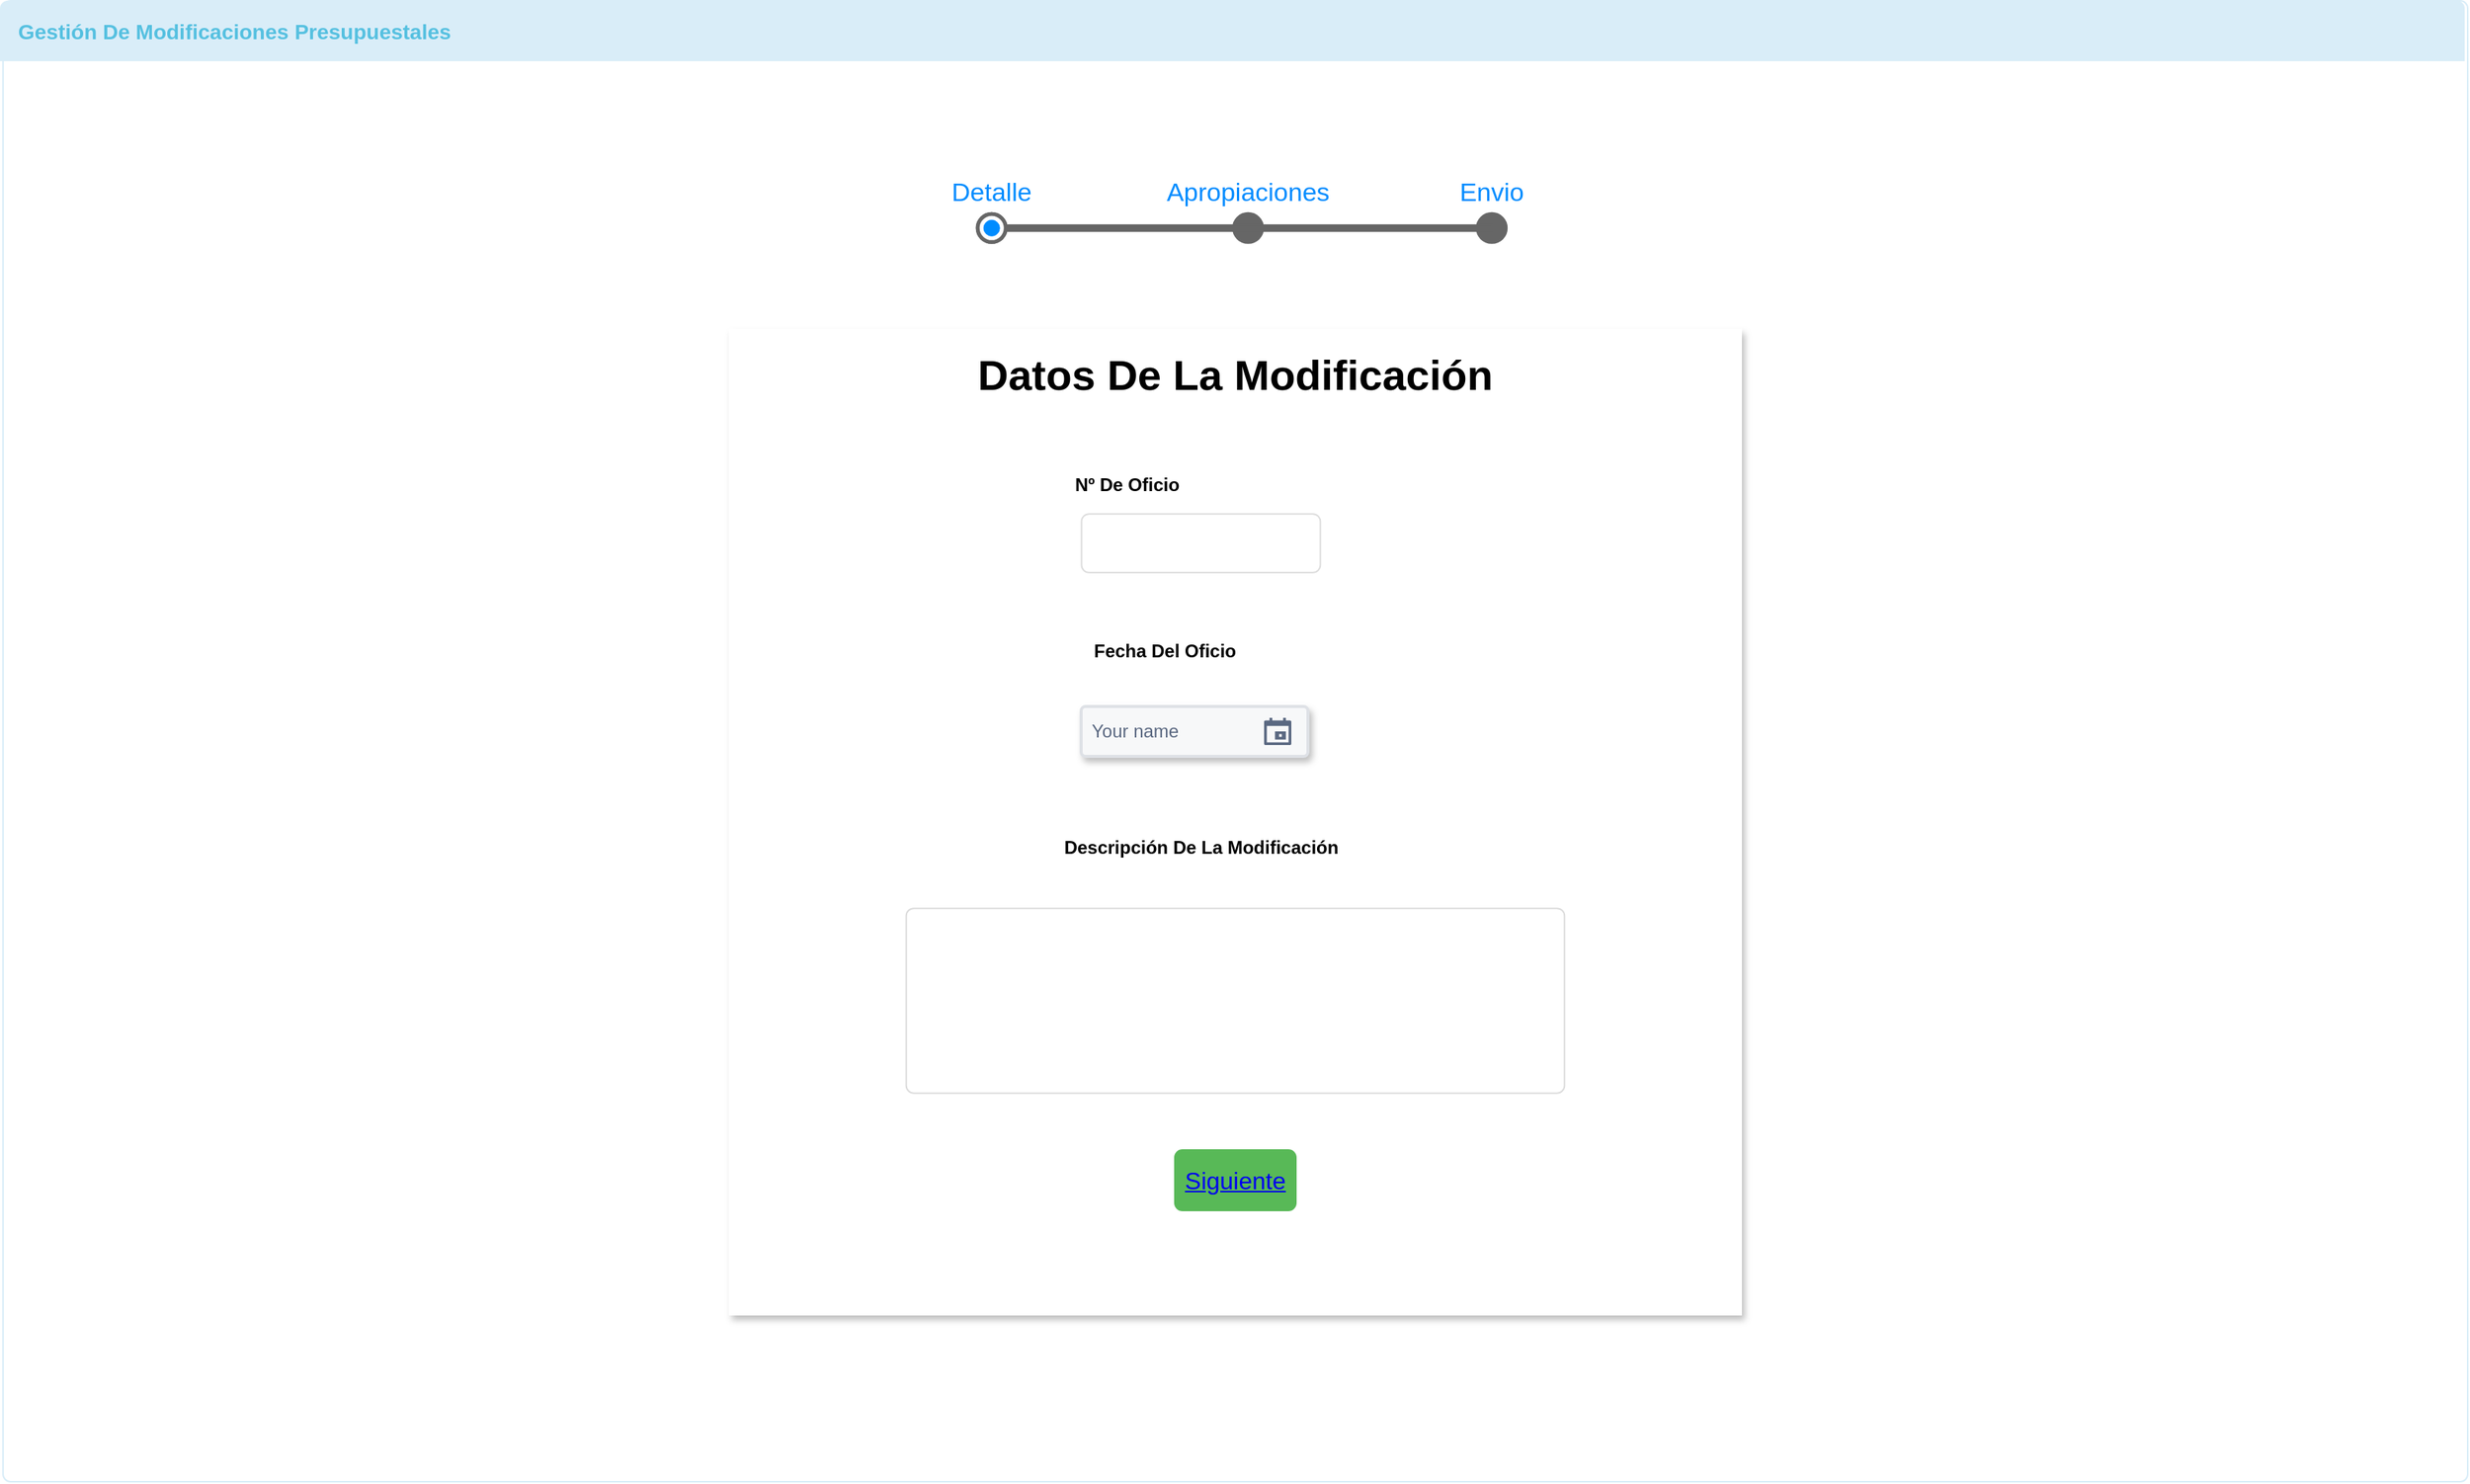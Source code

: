 <mxfile pages="7" version="11.2.8" type="google"><diagram id="sZ23FDWSHhGvsQlPea3y" name="Detalle Solicitud"><mxGraphModel dx="2713" dy="1583" grid="1" gridSize="10" guides="1" tooltips="1" connect="1" arrows="1" fold="1" page="1" pageScale="1" pageWidth="850" pageHeight="1100" math="0" shadow="0"><root><mxCell id="0"/><mxCell id="1" parent="0"/><mxCell id="_o5tObe3bM7lY2jprQ1t-1" value="&lt;span style=&quot;color: rgb(0 , 0 , 0) ; font-family: &amp;#34;helvetica&amp;#34; , &amp;#34;arial&amp;#34; , sans-serif ; font-size: 0px ; white-space: nowrap&quot;&gt;%3CmxGraphModel%3E%3Croot%3E%3CmxCell%20id%3D%220%22%2F%3E%3CmxCell%20id%3D%221%22%20parent%3D%220%22%2F%3E%3CmxCell%20id%3D%222%22%20value%3D%22%22%20style%3D%22rounded%3D0%3BwhiteSpace%3Dwrap%3Bhtml%3D1%3B%22%20vertex%3D%221%22%20parent%3D%221%22%3E%3CmxGeometry%20x%3D%22274.5%22%20y%3D%22-870%22%20width%3D%221000%22%20height%3D%22790%22%20as%3D%22geometry%22%2F%3E%3C%2FmxCell%3E%3CmxCell%20id%3D%223%22%20value%3D%22%22%20style%3D%22html%3D1%3Bshadow%3D0%3Bdashed%3D0%3Bshape%3Dmxgraph.bootstrap.rrect%3BrSize%3D5%3BfillColor%3D%23ffffff%3BstrokeColor%3D%23dddddd%3BfontSize%3D16%3Balign%3Dleft%3BspacingLeft%3D10%3BwhiteSpace%3Dwrap%3B%22%20vertex%3D%221%22%20parent%3D%221%22%3E%3CmxGeometry%20x%3D%22694.5%22%20y%3D%22-734%22%20width%3D%22156%22%20height%3D%2240%22%20as%3D%22geometry%22%2F%3E%3C%2FmxCell%3E%3CmxCell%20id%3D%224%22%20value%3D%22N%C2%BA%20De%20Oficio%22%20style%3D%22text%3Bhtml%3D1%3BstrokeColor%3Dnone%3BfillColor%3Dnone%3Balign%3Dcenter%3BverticalAlign%3Dmiddle%3BwhiteSpace%3Dwrap%3Brounded%3D0%3BfontStyle%3D1%22%20vertex%3D%221%22%20parent%3D%221%22%3E%3CmxGeometry%20x%3D%22684.5%22%20y%3D%22-764%22%20width%3D%2280%22%20height%3D%2220%22%20as%3D%22geometry%22%2F%3E%3C%2FmxCell%3E%3CmxCell%20id%3D%225%22%20value%3D%22Fecha%20Del%20Oficio%22%20style%3D%22text%3Bhtml%3D1%3BstrokeColor%3Dnone%3BfillColor%3Dnone%3Balign%3Dcenter%3BverticalAlign%3Dmiddle%3BwhiteSpace%3Dwrap%3Brounded%3D0%3BfontStyle%3D1%22%20vertex%3D%221%22%20parent%3D%221%22%3E%3CmxGeometry%20x%3D%22684.5%22%20y%3D%22-674%22%20width%3D%22110%22%20height%3D%2220%22%20as%3D%22geometry%22%2F%3E%3C%2FmxCell%3E%3CmxCell%20id%3D%226%22%20value%3D%22Fecha%20Del%20Oficio%22%20style%3D%22text%3Bhtml%3D1%3BstrokeColor%3Dnone%3BfillColor%3Dnone%3Balign%3Dcenter%3BverticalAlign%3Dmiddle%3BwhiteSpace%3Dwrap%3Brounded%3D0%3BfontStyle%3D1%22%20vertex%3D%221%22%20parent%3D%221%22%3E%3CmxGeometry%20x%3D%22684.5%22%20y%3D%22-574%22%20width%3D%22110%22%20height%3D%2220%22%20as%3D%22geometry%22%2F%3E%3C%2FmxCell%3E%3CmxCell%20id%3D%227%22%20value%3D%22%22%20style%3D%22html%3D1%3Bshadow%3D0%3Bdashed%3D0%3Bshape%3Dmxgraph.bootstrap.rrect%3BrSize%3D5%3BfillColor%3D%23ffffff%3BstrokeColor%3D%23dddddd%3BfontSize%3D16%3Balign%3Dleft%3BspacingLeft%3D10%3BwhiteSpace%3Dwrap%3B%22%20vertex%3D%221%22%20parent%3D%221%22%3E%3CmxGeometry%20x%3D%22694.5%22%20y%3D%22-638%22%20width%3D%22156%22%20height%3D%2240%22%20as%3D%22geometry%22%2F%3E%3C%2FmxCell%3E%3CmxCell%20id%3D%228%22%20value%3D%22Descripci%C3%B3n%20De%20La%20Modificaci%C3%B3n%22%20style%3D%22text%3Bhtml%3D1%3BstrokeColor%3Dnone%3BfillColor%3Dnone%3Balign%3Dcenter%3BverticalAlign%3Dmiddle%3BwhiteSpace%3Dwrap%3Brounded%3D0%3BfontStyle%3D1%22%20vertex%3D%221%22%20parent%3D%221%22%3E%3CmxGeometry%20x%3D%22684.5%22%20y%3D%22-558.5%22%20width%3D%22185%22%20height%3D%2220%22%20as%3D%22geometry%22%2F%3E%3C%2FmxCell%3E%3CmxCell%20id%3D%229%22%20value%3D%22%22%20style%3D%22html%3D1%3Bshadow%3D0%3Bdashed%3D0%3Bshape%3Dmxgraph.bootstrap.rrect%3BrSize%3D5%3BfillColor%3D%23ffffff%3BstrokeColor%3D%23dddddd%3BfontSize%3D16%3Balign%3Dleft%3BspacingLeft%3D10%3BwhiteSpace%3Dwrap%3B%22%20vertex%3D%221%22%20parent%3D%221%22%3E%3CmxGeometry%20x%3D%22579.5%22%20y%3D%22-514%22%20width%3D%22430%22%20height%3D%22126%22%20as%3D%22geometry%22%2F%3E%3C%2FmxCell%3E%3CmxCell%20id%3D%2210%22%20value%3D%22%26lt%3Bb%26gt%3B%26lt%3Bfont%20style%3D%26quot%3Bfont-size%3A%2028px%26quot%3B%26gt%3BDatos%20De%20La%20Solicitud%26lt%3B%2Ffont%26gt%3B%26lt%3B%2Fb%26gt%3B%22%20style%3D%22text%3Bhtml%3D1%3BstrokeColor%3Dnone%3BfillColor%3Dnone%3Balign%3Dcenter%3BverticalAlign%3Dmiddle%3BwhiteSpace%3Dwrap%3Brounded%3D0%3B%22%20vertex%3D%221%22%20parent%3D%221%22%3E%3CmxGeometry%20x%3D%22524.5%22%20y%3D%22-844%22%20width%3D%22480%22%20height%3D%2230%22%20as%3D%22geometry%22%2F%3E%3C%2FmxCell%3E%3C%2Froot%3E%3C%2FmxGraphModel%3E&lt;/span&gt;" style="html=1;shadow=0;dashed=0;shape=mxgraph.bootstrap.rrect;align=center;rSize=5;strokeColor=#D9EDF8;fillColor=#ffffff;fontColor=#f0f0f0;spacingTop=30;whiteSpace=wrap;" parent="1" vertex="1"><mxGeometry x="105" y="49.5" width="1630" height="980" as="geometry"/></mxCell><mxCell id="_o5tObe3bM7lY2jprQ1t-2" value="Gestión De Modificaciones Presupuestales&amp;nbsp;" style="html=1;shadow=0;dashed=0;shape=mxgraph.bootstrap.topButton;rSize=5;strokeColor=none;fillColor=#D9EDF8;fontColor=#55C0E0;fontSize=14;fontStyle=1;align=left;spacingLeft=10;whiteSpace=wrap;resizeWidth=1;" parent="_o5tObe3bM7lY2jprQ1t-1" vertex="1"><mxGeometry width="1630" height="40" relative="1" as="geometry"><mxPoint x="-2" as="offset"/></mxGeometry></mxCell><mxCell id="_o5tObe3bM7lY2jprQ1t-31" value="&amp;nbsp; &amp;nbsp; &amp;nbsp; &amp;nbsp; &amp;nbsp; &amp;nbsp; &amp;nbsp; &amp;nbsp; &amp;nbsp; &amp;nbsp;" style="strokeWidth=1;shadow=0;dashed=0;align=center;html=1;shape=mxgraph.mockup.navigation.stepBar;strokeColor=#666666;textColor=#666666;textColor2=#008CFF;mainText=+Detalle,Apropiaciones, Envio;textSize=17;fillColor=#f5f5f5;overflow=fill;fontSize=17;fontColor=#333333;connectable=1;snapToPoint=0;autosize=0;noLabel=0;" parent="_o5tObe3bM7lY2jprQ1t-1" vertex="1"><mxGeometry x="592.267" y="116.436" width="445.466" height="48.515" as="geometry"/></mxCell><mxCell id="_o5tObe3bM7lY2jprQ1t-41" value="" style="rounded=0;whiteSpace=wrap;html=1;strokeColor=none;shadow=1;" parent="_o5tObe3bM7lY2jprQ1t-1" vertex="1"><mxGeometry x="480" y="217" width="670" height="653" as="geometry"/></mxCell><mxCell id="_o5tObe3bM7lY2jprQ1t-42" value="" style="html=1;shadow=0;dashed=0;shape=mxgraph.bootstrap.rrect;rSize=5;fillColor=#ffffff;strokeColor=#dddddd;fontSize=16;align=left;spacingLeft=10;whiteSpace=wrap;" parent="_o5tObe3bM7lY2jprQ1t-1" vertex="1"><mxGeometry x="713.252" y="339.604" width="157.938" height="38.812" as="geometry"/></mxCell><mxCell id="_o5tObe3bM7lY2jprQ1t-43" value="Nº De Oficio" style="text;html=1;strokeColor=none;fillColor=none;align=center;verticalAlign=middle;whiteSpace=wrap;rounded=0;fontStyle=1" parent="_o5tObe3bM7lY2jprQ1t-1" vertex="1"><mxGeometry x="703.127" y="310.495" width="80.994" height="19.406" as="geometry"/></mxCell><mxCell id="_o5tObe3bM7lY2jprQ1t-45" value="Fecha Del Oficio" style="text;html=1;strokeColor=none;fillColor=none;align=center;verticalAlign=middle;whiteSpace=wrap;rounded=0;fontStyle=1" parent="_o5tObe3bM7lY2jprQ1t-1" vertex="1"><mxGeometry x="713.127" y="420.351" width="111.366" height="19.406" as="geometry"/></mxCell><mxCell id="_o5tObe3bM7lY2jprQ1t-47" value="Descripción De La Modificación" style="text;html=1;strokeColor=none;fillColor=none;align=center;verticalAlign=middle;whiteSpace=wrap;rounded=0;fontStyle=1" parent="_o5tObe3bM7lY2jprQ1t-1" vertex="1"><mxGeometry x="698.627" y="550.391" width="187.298" height="19.406" as="geometry"/></mxCell><mxCell id="_o5tObe3bM7lY2jprQ1t-48" value="" style="html=1;shadow=0;dashed=0;shape=mxgraph.bootstrap.rrect;rSize=5;fillColor=#ffffff;strokeColor=#dddddd;fontSize=16;align=left;spacingLeft=10;whiteSpace=wrap;" parent="_o5tObe3bM7lY2jprQ1t-1" vertex="1"><mxGeometry x="597.323" y="600.569" width="435.342" height="122.257" as="geometry"/></mxCell><mxCell id="_o5tObe3bM7lY2jprQ1t-49" value="&lt;b&gt;&lt;font style=&quot;font-size: 28px&quot;&gt;Datos De La Modificación&lt;/font&gt;&lt;/b&gt;" style="text;html=1;strokeColor=none;fillColor=none;align=center;verticalAlign=middle;whiteSpace=wrap;rounded=0;" parent="_o5tObe3bM7lY2jprQ1t-1" vertex="1"><mxGeometry x="572.019" y="232.871" width="485.963" height="29.109" as="geometry"/></mxCell><mxCell id="_o5tObe3bM7lY2jprQ1t-110" value="Your name" style="rounded=1;arcSize=9;fillColor=#F7F8F9;align=left;spacingLeft=5;strokeColor=#DEE1E6;html=1;strokeWidth=2;fontColor=#596780;fontSize=12;shadow=1;" parent="_o5tObe3bM7lY2jprQ1t-1" vertex="1"><mxGeometry x="713" y="467" width="150" height="33" as="geometry"/></mxCell><mxCell id="_o5tObe3bM7lY2jprQ1t-111" value="" style="shape=mxgraph.gmdl.calendar;fillColor=#5A6881;strokeColor=none" parent="_o5tObe3bM7lY2jprQ1t-110" vertex="1"><mxGeometry x="1" y="0.5" width="18" height="18" relative="1" as="geometry"><mxPoint x="-29" y="-9" as="offset"/></mxGeometry></mxCell><mxCell id="_o5tObe3bM7lY2jprQ1t-113" value="&lt;a href=&quot;data:page/id,bQaWnmrCuwY2cVPYgqx6&quot;&gt;Siguiente&lt;/a&gt;" style="html=1;shadow=0;dashed=0;shape=mxgraph.bootstrap.rrect;rSize=5;fillColor=#58B957;align=center;strokeColor=#58B957;fontColor=#ffffff;fontSize=16;whiteSpace=wrap;" parent="_o5tObe3bM7lY2jprQ1t-1" vertex="1"><mxGeometry x="775" y="760.5" width="80" height="40" as="geometry"/></mxCell></root></mxGraphModel></diagram><diagram id="bQaWnmrCuwY2cVPYgqx6" name="Datos Apropiaciones"><mxGraphModel dx="814" dy="475" grid="1" gridSize="10" guides="1" tooltips="1" connect="1" arrows="1" fold="1" page="1" pageScale="1" pageWidth="850" pageHeight="1100" math="0" shadow="0"><root><mxCell id="ycYa2t6LJYa-5btdL2nE-0"/><mxCell id="ycYa2t6LJYa-5btdL2nE-1" parent="ycYa2t6LJYa-5btdL2nE-0"/><mxCell id="DqYnT--9eOcgv83JDNs5-0" value="&lt;span style=&quot;color: rgb(0 , 0 , 0) ; font-family: &amp;#34;helvetica&amp;#34; , &amp;#34;arial&amp;#34; , sans-serif ; font-size: 0px ; white-space: nowrap&quot;&gt;%3CmxGraphModel%3E%3Croot%3E%3CmxCell%20id%3D%220%22%2F%3E%3CmxCell%20id%3D%221%22%20parent%3D%220%22%2F%3E%3CmxCell%20id%3D%222%22%20value%3D%22%22%20style%3D%22rounded%3D0%3BwhiteSpace%3Dwrap%3Bhtml%3D1%3B%22%20vertex%3D%221%22%20parent%3D%221%22%3E%3CmxGeometry%20x%3D%22274.5%22%20y%3D%22-870%22%20width%3D%221000%22%20height%3D%22790%22%20as%3D%22geometry%22%2F%3E%3C%2FmxCell%3E%3CmxCell%20id%3D%223%22%20value%3D%22%22%20style%3D%22html%3D1%3Bshadow%3D0%3Bdashed%3D0%3Bshape%3Dmxgraph.bootstrap.rrect%3BrSize%3D5%3BfillColor%3D%23ffffff%3BstrokeColor%3D%23dddddd%3BfontSize%3D16%3Balign%3Dleft%3BspacingLeft%3D10%3BwhiteSpace%3Dwrap%3B%22%20vertex%3D%221%22%20parent%3D%221%22%3E%3CmxGeometry%20x%3D%22694.5%22%20y%3D%22-734%22%20width%3D%22156%22%20height%3D%2240%22%20as%3D%22geometry%22%2F%3E%3C%2FmxCell%3E%3CmxCell%20id%3D%224%22%20value%3D%22N%C2%BA%20De%20Oficio%22%20style%3D%22text%3Bhtml%3D1%3BstrokeColor%3Dnone%3BfillColor%3Dnone%3Balign%3Dcenter%3BverticalAlign%3Dmiddle%3BwhiteSpace%3Dwrap%3Brounded%3D0%3BfontStyle%3D1%22%20vertex%3D%221%22%20parent%3D%221%22%3E%3CmxGeometry%20x%3D%22684.5%22%20y%3D%22-764%22%20width%3D%2280%22%20height%3D%2220%22%20as%3D%22geometry%22%2F%3E%3C%2FmxCell%3E%3CmxCell%20id%3D%225%22%20value%3D%22Fecha%20Del%20Oficio%22%20style%3D%22text%3Bhtml%3D1%3BstrokeColor%3Dnone%3BfillColor%3Dnone%3Balign%3Dcenter%3BverticalAlign%3Dmiddle%3BwhiteSpace%3Dwrap%3Brounded%3D0%3BfontStyle%3D1%22%20vertex%3D%221%22%20parent%3D%221%22%3E%3CmxGeometry%20x%3D%22684.5%22%20y%3D%22-674%22%20width%3D%22110%22%20height%3D%2220%22%20as%3D%22geometry%22%2F%3E%3C%2FmxCell%3E%3CmxCell%20id%3D%226%22%20value%3D%22Fecha%20Del%20Oficio%22%20style%3D%22text%3Bhtml%3D1%3BstrokeColor%3Dnone%3BfillColor%3Dnone%3Balign%3Dcenter%3BverticalAlign%3Dmiddle%3BwhiteSpace%3Dwrap%3Brounded%3D0%3BfontStyle%3D1%22%20vertex%3D%221%22%20parent%3D%221%22%3E%3CmxGeometry%20x%3D%22684.5%22%20y%3D%22-574%22%20width%3D%22110%22%20height%3D%2220%22%20as%3D%22geometry%22%2F%3E%3C%2FmxCell%3E%3CmxCell%20id%3D%227%22%20value%3D%22%22%20style%3D%22html%3D1%3Bshadow%3D0%3Bdashed%3D0%3Bshape%3Dmxgraph.bootstrap.rrect%3BrSize%3D5%3BfillColor%3D%23ffffff%3BstrokeColor%3D%23dddddd%3BfontSize%3D16%3Balign%3Dleft%3BspacingLeft%3D10%3BwhiteSpace%3Dwrap%3B%22%20vertex%3D%221%22%20parent%3D%221%22%3E%3CmxGeometry%20x%3D%22694.5%22%20y%3D%22-638%22%20width%3D%22156%22%20height%3D%2240%22%20as%3D%22geometry%22%2F%3E%3C%2FmxCell%3E%3CmxCell%20id%3D%228%22%20value%3D%22Descripci%C3%B3n%20De%20La%20Modificaci%C3%B3n%22%20style%3D%22text%3Bhtml%3D1%3BstrokeColor%3Dnone%3BfillColor%3Dnone%3Balign%3Dcenter%3BverticalAlign%3Dmiddle%3BwhiteSpace%3Dwrap%3Brounded%3D0%3BfontStyle%3D1%22%20vertex%3D%221%22%20parent%3D%221%22%3E%3CmxGeometry%20x%3D%22684.5%22%20y%3D%22-558.5%22%20width%3D%22185%22%20height%3D%2220%22%20as%3D%22geometry%22%2F%3E%3C%2FmxCell%3E%3CmxCell%20id%3D%229%22%20value%3D%22%22%20style%3D%22html%3D1%3Bshadow%3D0%3Bdashed%3D0%3Bshape%3Dmxgraph.bootstrap.rrect%3BrSize%3D5%3BfillColor%3D%23ffffff%3BstrokeColor%3D%23dddddd%3BfontSize%3D16%3Balign%3Dleft%3BspacingLeft%3D10%3BwhiteSpace%3Dwrap%3B%22%20vertex%3D%221%22%20parent%3D%221%22%3E%3CmxGeometry%20x%3D%22579.5%22%20y%3D%22-514%22%20width%3D%22430%22%20height%3D%22126%22%20as%3D%22geometry%22%2F%3E%3C%2FmxCell%3E%3CmxCell%20id%3D%2210%22%20value%3D%22%26lt%3Bb%26gt%3B%26lt%3Bfont%20style%3D%26quot%3Bfont-size%3A%2028px%26quot%3B%26gt%3BDatos%20De%20La%20Solicitud%26lt%3B%2Ffont%26gt%3B%26lt%3B%2Fb%26gt%3B%22%20style%3D%22text%3Bhtml%3D1%3BstrokeColor%3Dnone%3BfillColor%3Dnone%3Balign%3Dcenter%3BverticalAlign%3Dmiddle%3BwhiteSpace%3Dwrap%3Brounded%3D0%3B%22%20vertex%3D%221%22%20parent%3D%221%22%3E%3CmxGeometry%20x%3D%22524.5%22%20y%3D%22-844%22%20width%3D%22480%22%20height%3D%2230%22%20as%3D%22geometry%22%2F%3E%3C%2FmxCell%3E%3C%2Froot%3E%3C%2FmxGraphModel%3E&lt;/span&gt;" style="html=1;shadow=0;dashed=0;shape=mxgraph.bootstrap.rrect;align=center;rSize=5;strokeColor=#D9EDF8;fillColor=#ffffff;fontColor=#f0f0f0;spacingTop=30;whiteSpace=wrap;" parent="ycYa2t6LJYa-5btdL2nE-1" vertex="1"><mxGeometry x="33.5" y="49.5" width="1700" height="980" as="geometry"/></mxCell><mxCell id="DqYnT--9eOcgv83JDNs5-1" value="Gestión De Modificaciones Presupuestales&amp;nbsp;" style="html=1;shadow=0;dashed=0;shape=mxgraph.bootstrap.topButton;rSize=5;strokeColor=none;fillColor=#D9EDF8;fontColor=#55C0E0;fontSize=14;fontStyle=1;align=left;spacingLeft=10;whiteSpace=wrap;resizeWidth=1;" parent="DqYnT--9eOcgv83JDNs5-0" vertex="1"><mxGeometry width="1630" height="40" relative="1" as="geometry"><mxPoint as="offset"/></mxGeometry></mxCell><mxCell id="DqYnT--9eOcgv83JDNs5-2" value="&amp;nbsp; &amp;nbsp; &amp;nbsp; &amp;nbsp; &amp;nbsp; &amp;nbsp; &amp;nbsp; &amp;nbsp; &amp;nbsp; &amp;nbsp;" style="strokeWidth=1;shadow=0;dashed=0;align=center;html=1;shape=mxgraph.mockup.navigation.stepBar;strokeColor=#666666;textColor=#666666;textColor2=#008CFF;mainText=Detalle,+Apropiaciones, Envio;textSize=17;fillColor=#f5f5f5;overflow=fill;fontSize=17;fontColor=#333333;connectable=1;snapToPoint=0;autosize=0;noLabel=0;" parent="DqYnT--9eOcgv83JDNs5-0" vertex="1"><mxGeometry x="592.267" y="116.436" width="445.466" height="48.515" as="geometry"/></mxCell><mxCell id="DqYnT--9eOcgv83JDNs5-3" value="" style="rounded=0;whiteSpace=wrap;html=1;strokeColor=none;shadow=1;" parent="DqYnT--9eOcgv83JDNs5-0" vertex="1"><mxGeometry x="190" y="217" width="1280" height="733" as="geometry"/></mxCell><mxCell id="DqYnT--9eOcgv83JDNs5-11" value="&lt;b&gt;&lt;font style=&quot;font-size: 28px&quot;&gt;Datos De Las Modificaciones Que Desea Realizar&lt;/font&gt;&lt;/b&gt;" style="text;html=1;strokeColor=none;fillColor=none;align=center;verticalAlign=middle;whiteSpace=wrap;rounded=0;" parent="DqYnT--9eOcgv83JDNs5-0" vertex="1"><mxGeometry x="470" y="233" width="680" height="57" as="geometry"/></mxCell><mxCell id="DqYnT--9eOcgv83JDNs5-14" value="&lt;a href=&quot;data:page/id,-bgIo2IPN1-bJ0D2vkbx&quot;&gt;Siguiente&lt;/a&gt;" style="html=1;shadow=0;dashed=0;shape=mxgraph.bootstrap.rrect;rSize=5;fillColor=#58B957;align=center;strokeColor=#58B957;fontColor=#ffffff;fontSize=16;whiteSpace=wrap;" parent="DqYnT--9eOcgv83JDNs5-0" vertex="1"><mxGeometry x="779.5" y="880.5" width="80" height="40" as="geometry"/></mxCell><mxCell id="4V3upMWqFgy313e6BRUR-11" value="" style="strokeWidth=1;shadow=0;dashed=0;align=center;html=1;shape=mxgraph.mockup.containers.marginRect2;rectMarginTop=32;strokeColor=#666666;fillColor=#ffffff;gradientColor=none;" parent="DqYnT--9eOcgv83JDNs5-0" vertex="1"><mxGeometry x="240" y="290" width="1150" height="550" as="geometry"/></mxCell><mxCell id="4V3upMWqFgy313e6BRUR-45" value="" style="rounded=0;whiteSpace=wrap;html=1;shadow=1;strokeColor=none;" parent="4V3upMWqFgy313e6BRUR-11" vertex="1"><mxGeometry x="40" y="70" width="570" height="420" as="geometry"/></mxCell><mxCell id="4V3upMWqFgy313e6BRUR-6" value="&lt;span style=&quot;font-family: &amp;#34;helvetica&amp;#34; , &amp;#34;arial&amp;#34; , sans-serif ; font-size: 0px&quot;&gt;%3CmxGraphModel%3E%3Croot%3E%3CmxCell%20id%3D%220%22%2F%3E%3CmxCell%20id%3D%221%22%20parent%3D%220%22%2F%3E%3CmxCell%20id%3D%222%22%20value%3D%22%22%20style%3D%22html%3D1%3Bshadow%3D0%3Bdashed%3D0%3Bshape%3Dmxgraph.bootstrap.rrect%3BrSize%3D5%3BfillColor%3D%23ffffff%3BstrokeColor%3D%23dddddd%3BfontSize%3D16%3Balign%3Dleft%3BspacingLeft%3D10%3BwhiteSpace%3Dwrap%3B%22%20vertex%3D%221%22%20parent%3D%221%22%3E%3CmxGeometry%20x%3D%22747.252%22%20y%3D%22389.104%22%20width%3D%22157.938%22%20height%3D%2238.812%22%20as%3D%22geometry%22%2F%3E%3C%2FmxCell%3E%3C%2Froot%3E%3C%2FmxGraphModel%3E&lt;/span&gt;" style="html=1;shadow=0;dashed=0;shape=mxgraph.bootstrap.rrect;rSize=5;fillColor=#ffffff;strokeColor=#dddddd;fontSize=16;align=left;spacingLeft=10;whiteSpace=wrap;" parent="4V3upMWqFgy313e6BRUR-11" vertex="1"><mxGeometry x="125.102" y="295.188" width="244.375" height="18.047" as="geometry"/></mxCell><mxCell id="4V3upMWqFgy313e6BRUR-0" value="&lt;span style=&quot;font-family: &amp;#34;helvetica&amp;#34; , &amp;#34;arial&amp;#34; , sans-serif ; font-size: 0px&quot;&gt;%3CmxGraphModel%3E%3Croot%3E%3CmxCell%20id%3D%220%22%2F%3E%3CmxCell%20id%3D%221%22%20parent%3D%220%22%2F%3E%3CmxCell%20id%3D%222%22%20value%3D%22%22%20style%3D%22html%3D1%3Bshadow%3D0%3Bdashed%3D0%3Bshape%3Dmxgraph.bootstrap.rrect%3BrSize%3D5%3BfillColor%3D%23ffffff%3BstrokeColor%3D%23dddddd%3BfontSize%3D16%3Balign%3Dleft%3BspacingLeft%3D10%3BwhiteSpace%3Dwrap%3B%22%20vertex%3D%221%22%20parent%3D%221%22%3E%3CmxGeometry%20x%3D%22747.252%22%20y%3D%22389.104%22%20width%3D%22157.938%22%20height%3D%2238.812%22%20as%3D%22geometry%22%2F%3E%3C%2FmxCell%3E%3C%2Froot%3E%3C%2FmxGraphModel%3E&lt;/span&gt;" style="html=1;shadow=0;dashed=0;shape=mxgraph.bootstrap.rrect;rSize=5;fillColor=#ffffff;strokeColor=#dddddd;fontSize=16;align=left;spacingLeft=10;whiteSpace=wrap;" parent="4V3upMWqFgy313e6BRUR-11" vertex="1"><mxGeometry x="123.207" y="210.588" width="245.333" height="17.742" as="geometry"/></mxCell><mxCell id="4V3upMWqFgy313e6BRUR-12" value="Registro" style="strokeColor=#6c8ebf;fillColor=#dae8fc;strokeWidth=1;shadow=0;dashed=0;align=center;html=1;shape=mxgraph.mockup.containers.rrect;rSize=0;fontSize=17;" parent="4V3upMWqFgy313e6BRUR-11" vertex="1"><mxGeometry width="70" height="25" relative="1" as="geometry"><mxPoint x="10" as="offset"/></mxGeometry></mxCell><mxCell id="4V3upMWqFgy313e6BRUR-13" value="&lt;a href=&quot;data:page/id,sKfGIWS58Lej2O1hAkEc&quot;&gt;Resumen&lt;/a&gt;" style="strokeWidth=1;shadow=0;dashed=0;align=center;html=1;shape=mxgraph.mockup.containers.rrect;rSize=0;fontSize=17;" parent="4V3upMWqFgy313e6BRUR-11" vertex="1"><mxGeometry width="80" height="25" relative="1" as="geometry"><mxPoint x="85" as="offset"/></mxGeometry></mxCell><mxCell id="4V3upMWqFgy313e6BRUR-15" value="" style="strokeWidth=1;shadow=0;dashed=0;align=center;html=1;shape=mxgraph.mockup.containers.topButton;rSize=5;strokeColor=#6c8ebf;fillColor=#dae8fc;resizeWidth=1;movable=0;deletable=1;" parent="4V3upMWqFgy313e6BRUR-11" vertex="1"><mxGeometry width="1150" height="7" relative="1" as="geometry"><mxPoint y="25" as="offset"/></mxGeometry></mxCell><mxCell id="4V3upMWqFgy313e6BRUR-16" value="Tipo De Modificación:" style="text;html=1;strokeColor=none;fillColor=none;align=center;verticalAlign=middle;whiteSpace=wrap;rounded=0;fontStyle=1" parent="4V3upMWqFgy313e6BRUR-11" vertex="1"><mxGeometry x="125" y="133" width="130" height="17" as="geometry"/></mxCell><mxCell id="4V3upMWqFgy313e6BRUR-17" value="Seleccione" style="html=1;shadow=0;dashed=0;shape=mxgraph.bootstrap.rrect;fontSize=12;rSize=5;strokeColor=#dddddd;spacingRight=10;perimeter=none;whiteSpace=wrap;fillColor=#ffffff;align=center;" parent="4V3upMWqFgy313e6BRUR-11" vertex="1"><mxGeometry x="123" y="156" width="449" height="20" as="geometry"/></mxCell><mxCell id="4V3upMWqFgy313e6BRUR-18" value="" style="shape=triangle;direction=south;fillColor=#000000;strokeColor=none;perimeter=none;" parent="4V3upMWqFgy313e6BRUR-17" vertex="1"><mxGeometry x="1" y="0.5" width="10" height="5" relative="1" as="geometry"><mxPoint x="-20" y="-2.5" as="offset"/></mxGeometry></mxCell><mxCell id="4V3upMWqFgy313e6BRUR-19" value="Cuenta Crédito:" style="text;html=1;strokeColor=none;fillColor=none;align=center;verticalAlign=middle;whiteSpace=wrap;rounded=0;fontStyle=1" parent="4V3upMWqFgy313e6BRUR-11" vertex="1"><mxGeometry x="125" y="191" width="98" height="17" as="geometry"/></mxCell><mxCell id="4V3upMWqFgy313e6BRUR-20" value="seleccionar&lt;br&gt;" style="html=1;shadow=0;dashed=0;shape=mxgraph.bootstrap.rrect;rSize=5;fillColor=#3D8BCD;align=center;strokeColor=#3D8BCD;fontColor=#ffffff;fontSize=16;whiteSpace=wrap;" parent="4V3upMWqFgy313e6BRUR-11" vertex="1"><mxGeometry x="396.846" y="207.04" width="144.133" height="18.629" as="geometry"/></mxCell><mxCell id="4V3upMWqFgy313e6BRUR-21" value="NOMBRE-RUBRO / CÓDIGO" style="text;html=1;strokeColor=none;fillColor=none;align=center;verticalAlign=middle;whiteSpace=wrap;rounded=0;shadow=1;" parent="4V3upMWqFgy313e6BRUR-11" vertex="1"><mxGeometry x="155" y="208" width="162" height="23" as="geometry"/></mxCell><mxCell id="4V3upMWqFgy313e6BRUR-22" value="Cuenta Contra Crédito:" style="text;html=1;strokeColor=none;fillColor=none;align=center;verticalAlign=middle;whiteSpace=wrap;rounded=0;fontStyle=1" parent="4V3upMWqFgy313e6BRUR-11" vertex="1"><mxGeometry x="123" y="275" width="146" height="17" as="geometry"/></mxCell><mxCell id="4V3upMWqFgy313e6BRUR-23" value="seleccionar&lt;br&gt;" style="html=1;shadow=0;dashed=0;shape=mxgraph.bootstrap.rrect;rSize=5;fillColor=#3D8BCD;align=center;strokeColor=#3D8BCD;fontColor=#ffffff;fontSize=16;whiteSpace=wrap;" parent="4V3upMWqFgy313e6BRUR-11" vertex="1"><mxGeometry x="395" y="295" width="145" height="19" as="geometry"/></mxCell><mxCell id="4V3upMWqFgy313e6BRUR-24" value="NOMBRE-RUBRO / CÓDIGO" style="text;html=1;strokeColor=none;fillColor=none;align=center;verticalAlign=middle;whiteSpace=wrap;rounded=0;shadow=1;" parent="4V3upMWqFgy313e6BRUR-11" vertex="1"><mxGeometry x="151.5" y="294.5" width="169" height="18" as="geometry"/></mxCell><mxCell id="4V3upMWqFgy313e6BRUR-25" value="Saldo: &lt;span style=&quot;font-weight: normal&quot;&gt;$ XXXX&lt;/span&gt;" style="text;html=1;strokeColor=none;fillColor=none;align=center;verticalAlign=middle;whiteSpace=wrap;rounded=0;fontStyle=1" parent="4V3upMWqFgy313e6BRUR-11" vertex="1"><mxGeometry x="125" y="236" width="86" height="17" as="geometry"/></mxCell><mxCell id="4V3upMWqFgy313e6BRUR-26" value="Saldo: &lt;span style=&quot;font-weight: normal&quot;&gt;$ XXXX&lt;/span&gt;" style="text;html=1;strokeColor=none;fillColor=none;align=center;verticalAlign=middle;whiteSpace=wrap;rounded=0;fontStyle=1" parent="4V3upMWqFgy313e6BRUR-11" vertex="1"><mxGeometry x="129" y="327" width="90" height="17" as="geometry"/></mxCell><mxCell id="Xgt37g726TnssubY2RSi-0" value="" style="html=1;shadow=0;dashed=0;shape=mxgraph.bootstrap.rrect;rSize=5;fillColor=#ffffff;strokeColor=#dddddd;fontSize=16;align=left;spacingLeft=10;whiteSpace=wrap;" parent="4V3upMWqFgy313e6BRUR-11" vertex="1"><mxGeometry x="129" y="403.5" width="158" height="22" as="geometry"/></mxCell><mxCell id="Xgt37g726TnssubY2RSi-1" value="Valor Del Movimiento:" style="text;html=1;strokeColor=none;fillColor=none;align=center;verticalAlign=middle;whiteSpace=wrap;rounded=0;fontStyle=1" parent="4V3upMWqFgy313e6BRUR-11" vertex="1"><mxGeometry x="125" y="373.5" width="136" height="19" as="geometry"/></mxCell><mxCell id="Xgt37g726TnssubY2RSi-6" value="" style="rounded=0;whiteSpace=wrap;html=1;shadow=1;strokeColor=none;" parent="4V3upMWqFgy313e6BRUR-11" vertex="1"><mxGeometry x="620" y="73" width="511" height="417" as="geometry"/></mxCell><mxCell id="Xgt37g726TnssubY2RSi-7" value="Agregar" style="html=1;shadow=0;dashed=0;shape=mxgraph.bootstrap.rrect;rSize=5;fillColor=#58B957;align=center;strokeColor=#58B957;fontColor=#ffffff;fontSize=16;whiteSpace=wrap;" parent="4V3upMWqFgy313e6BRUR-11" vertex="1"><mxGeometry x="287" y="450" width="80" height="31" as="geometry"/></mxCell><mxCell id="Xgt37g726TnssubY2RSi-9" value="&lt;span style=&quot;font-size: 23px ; text-align: left ; white-space: nowrap&quot;&gt;Árbol de Apropiaciones&lt;/span&gt;" style="text;html=1;strokeColor=none;fillColor=none;align=center;verticalAlign=middle;whiteSpace=wrap;rounded=0;shadow=1;" parent="4V3upMWqFgy313e6BRUR-11" vertex="1"><mxGeometry x="637" y="91" width="264" height="20" as="geometry"/></mxCell><mxCell id="Xgt37g726TnssubY2RSi-12" value="" style="html=1;shadow=0;dashed=0;shape=partialRectangle;top=0;bottom=0;right=0;left=0;strokeColor=#dddddd;fillColor=#ffffff;align=left;" parent="4V3upMWqFgy313e6BRUR-11" vertex="1"><mxGeometry x="650.389" y="215" width="450" height="160" as="geometry"/></mxCell><mxCell id="Xgt37g726TnssubY2RSi-13" value="" style="html=1;shadow=0;dashed=0;shape=mxgraph.bootstrap.horLines;strokeColor=inherit;fillColor=#000000;fillOpacity=3;resizeWidth=1;" parent="Xgt37g726TnssubY2RSi-12" vertex="1"><mxGeometry width="450" height="40" relative="1" as="geometry"/></mxCell><mxCell id="Xgt37g726TnssubY2RSi-14" value="Código" style="html=1;shadow=0;dashed=0;shape=mxgraph.bootstrap.rect;strokeColor=none;fillColor=none;fontSize=14;fontStyle=1;align=left;whiteSpace=wrap;resizeHeight=1;" parent="Xgt37g726TnssubY2RSi-13" vertex="1"><mxGeometry width="160" height="40" relative="1" as="geometry"><mxPoint as="offset"/></mxGeometry></mxCell><mxCell id="Xgt37g726TnssubY2RSi-15" value="Nombre" style="html=1;shadow=0;dashed=0;shape=mxgraph.bootstrap.rect;strokeColor=none;fillColor=none;fontSize=14;fontStyle=1;align=left;whiteSpace=wrap;resizeHeight=1;" parent="Xgt37g726TnssubY2RSi-13" vertex="1"><mxGeometry width="210" height="40" relative="1" as="geometry"><mxPoint x="170" as="offset"/></mxGeometry></mxCell><mxCell id="Xgt37g726TnssubY2RSi-16" value="" style="strokeColor=inherit;fillColor=inherit;gradientColor=inherit;html=1;shadow=0;dashed=0;shape=mxgraph.bootstrap.horLines;resizeWidth=1;" parent="Xgt37g726TnssubY2RSi-12" vertex="1"><mxGeometry width="450" height="131" relative="1" as="geometry"><mxPoint y="40" as="offset"/></mxGeometry></mxCell><mxCell id="Xgt37g726TnssubY2RSi-17" value="1" style="html=1;shadow=0;dashed=0;shape=mxgraph.bootstrap.rect;strokeColor=none;fillColor=none;fontSize=14;align=left;whiteSpace=wrap;resizeHeight=1;" parent="Xgt37g726TnssubY2RSi-16" vertex="1"><mxGeometry width="190" height="40" relative="1" as="geometry"><mxPoint x="40" as="offset"/></mxGeometry></mxCell><mxCell id="Xgt37g726TnssubY2RSi-18" value="INGRESOS" style="html=1;shadow=0;dashed=0;shape=mxgraph.bootstrap.rect;strokeColor=none;fillColor=none;fontSize=14;align=left;whiteSpace=wrap;resizeHeight=1;" parent="Xgt37g726TnssubY2RSi-16" vertex="1"><mxGeometry width="210" height="40" relative="1" as="geometry"><mxPoint x="170" as="offset"/></mxGeometry></mxCell><UserObject label="" link="data:page/id,TZSs69dxCzwP1JRn1y25" id="Xgt37g726TnssubY2RSi-19"><mxCell style="html=1;verticalLabelPosition=bottom;labelBackgroundColor=#ffffff;verticalAlign=top;shadow=0;dashed=0;strokeWidth=2;shape=mxgraph.ios7.misc.right;strokeColor=#0080f0;fillColor=#ffffff;align=left;" parent="Xgt37g726TnssubY2RSi-16" vertex="1"><mxGeometry x="15" y="19" width="6" height="12" as="geometry"/></mxCell></UserObject><mxCell id="Xgt37g726TnssubY2RSi-20" value="" style="strokeColor=inherit;fillColor=inherit;gradientColor=inherit;html=1;shadow=0;dashed=0;shape=mxgraph.bootstrap.horLines;resizeWidth=1;" parent="Xgt37g726TnssubY2RSi-12" vertex="1"><mxGeometry width="450" height="40" relative="1" as="geometry"><mxPoint y="80" as="offset"/></mxGeometry></mxCell><mxCell id="Xgt37g726TnssubY2RSi-21" value="2" style="html=1;shadow=0;dashed=0;shape=mxgraph.bootstrap.rect;strokeColor=none;fillColor=none;fontSize=14;align=left;whiteSpace=wrap;resizeHeight=1;" parent="Xgt37g726TnssubY2RSi-20" vertex="1"><mxGeometry width="190" height="40" relative="1" as="geometry"><mxPoint x="40" as="offset"/></mxGeometry></mxCell><mxCell id="Xgt37g726TnssubY2RSi-22" value="EGRESOS" style="html=1;shadow=0;dashed=0;shape=mxgraph.bootstrap.rect;strokeColor=none;fillColor=none;fontSize=14;align=left;whiteSpace=wrap;resizeHeight=1;" parent="Xgt37g726TnssubY2RSi-20" vertex="1"><mxGeometry width="210" height="40" relative="1" as="geometry"><mxPoint x="170" as="offset"/></mxGeometry></mxCell><mxCell id="Xgt37g726TnssubY2RSi-23" value="" style="html=1;verticalLabelPosition=bottom;labelBackgroundColor=#ffffff;verticalAlign=top;shadow=0;dashed=0;strokeWidth=2;shape=mxgraph.ios7.misc.right;strokeColor=#0080f0;fillColor=#ffffff;align=left;" parent="Xgt37g726TnssubY2RSi-20" vertex="1"><mxGeometry x="15" y="18" width="6" height="12" as="geometry"/></mxCell><mxCell id="Xgt37g726TnssubY2RSi-24" value="" style="strokeColor=inherit;fillColor=inherit;gradientColor=inherit;html=1;shadow=0;dashed=0;shape=mxgraph.bootstrap.horLines;resizeWidth=1;" parent="Xgt37g726TnssubY2RSi-12" vertex="1"><mxGeometry width="450" height="40" relative="1" as="geometry"><mxPoint y="120" as="offset"/></mxGeometry></mxCell><mxCell id="Xgt37g726TnssubY2RSi-25" value="3" style="html=1;shadow=0;dashed=0;shape=mxgraph.bootstrap.rect;strokeColor=none;fillColor=none;fontSize=14;align=left;whiteSpace=wrap;resizeHeight=1;" parent="Xgt37g726TnssubY2RSi-24" vertex="1"><mxGeometry width="190" height="40" relative="1" as="geometry"><mxPoint x="40" as="offset"/></mxGeometry></mxCell><mxCell id="Xgt37g726TnssubY2RSi-26" value="OTROS" style="html=1;shadow=0;dashed=0;shape=mxgraph.bootstrap.rect;strokeColor=none;fillColor=none;fontSize=14;align=left;whiteSpace=wrap;resizeHeight=1;" parent="Xgt37g726TnssubY2RSi-24" vertex="1"><mxGeometry width="210" height="40" relative="1" as="geometry"><mxPoint x="170" as="offset"/></mxGeometry></mxCell><mxCell id="Xgt37g726TnssubY2RSi-27" value="" style="html=1;verticalLabelPosition=bottom;labelBackgroundColor=#ffffff;verticalAlign=top;shadow=0;dashed=0;strokeWidth=2;shape=mxgraph.ios7.misc.right;strokeColor=#0080f0;fillColor=#ffffff;align=left;" parent="Xgt37g726TnssubY2RSi-24" vertex="1"><mxGeometry x="15" y="17" width="6" height="12" as="geometry"/></mxCell><mxCell id="5WzZF0Gg_rjtdhtV_H29-0" value="" style="verticalLabelPosition=bottom;shadow=0;dashed=0;align=center;html=1;verticalAlign=top;strokeWidth=1;shape=mxgraph.mockup.markup.curlyBrace;strokeColor=#FF0000;fontSize=21;" parent="DqYnT--9eOcgv83JDNs5-0" vertex="1"><mxGeometry x="319.5" y="261.5" width="100" height="20" as="geometry"/></mxCell><mxCell id="5WzZF0Gg_rjtdhtV_H29-1" value="&lt;font style=&quot;font-size: 9px&quot; color=&quot;#999999&quot;&gt;Esta Pestaña solo debe ser mostrada cuando se agregue un movimiento&amp;nbsp;&lt;/font&gt;" style="text;html=1;strokeColor=none;fillColor=none;align=center;verticalAlign=middle;whiteSpace=wrap;rounded=0;shadow=1;fontSize=21;" parent="DqYnT--9eOcgv83JDNs5-0" vertex="1"><mxGeometry x="219.5" y="223" width="300" height="20" as="geometry"/></mxCell><mxCell id="eNBxYig1xmoSRvu0_jtN-0" value="" style="labelPosition=right;align=left;strokeWidth=1;shape=mxgraph.mockup.markup.curlyBrace;html=1;shadow=0;dashed=0;strokeColor=#FF0000;direction=north;fontSize=21;rotation=180;" parent="DqYnT--9eOcgv83JDNs5-0" vertex="1"><mxGeometry x="1406.5" y="532" width="20" height="100" as="geometry"/></mxCell><mxCell id="eNBxYig1xmoSRvu0_jtN-1" value="&lt;font style=&quot;font-size: 9px&quot; color=&quot;#808080&quot;&gt;El Arbol de Apropiaciones solo se mostrara cuando se seleccione una cuenta. Una vez seleccionada se debe ocultar&lt;/font&gt;" style="text;html=1;strokeColor=none;fillColor=none;align=center;verticalAlign=middle;whiteSpace=wrap;rounded=0;shadow=1;fontSize=21;" parent="DqYnT--9eOcgv83JDNs5-0" vertex="1"><mxGeometry x="1426" y="566" width="274" height="14" as="geometry"/></mxCell></root></mxGraphModel></diagram><diagram name="Resumen Apropiaciones" id="sKfGIWS58Lej2O1hAkEc"><mxGraphModel dx="814" dy="475" grid="1" gridSize="10" guides="1" tooltips="1" connect="1" arrows="1" fold="1" page="1" pageScale="1" pageWidth="850" pageHeight="1100" math="0" shadow="0"><root><mxCell id="bQADb4eC2d2zYB5II5no-0"/><mxCell id="bQADb4eC2d2zYB5II5no-1" parent="bQADb4eC2d2zYB5II5no-0"/><mxCell id="bQADb4eC2d2zYB5II5no-2" value="&lt;span style=&quot;color: rgb(0 , 0 , 0) ; font-family: &amp;#34;helvetica&amp;#34; , &amp;#34;arial&amp;#34; , sans-serif ; font-size: 0px ; white-space: nowrap&quot;&gt;%3CmxGraphModel%3E%3Croot%3E%3CmxCell%20id%3D%220%22%2F%3E%3CmxCell%20id%3D%221%22%20parent%3D%220%22%2F%3E%3CmxCell%20id%3D%222%22%20value%3D%22%22%20style%3D%22rounded%3D0%3BwhiteSpace%3Dwrap%3Bhtml%3D1%3B%22%20vertex%3D%221%22%20parent%3D%221%22%3E%3CmxGeometry%20x%3D%22274.5%22%20y%3D%22-870%22%20width%3D%221000%22%20height%3D%22790%22%20as%3D%22geometry%22%2F%3E%3C%2FmxCell%3E%3CmxCell%20id%3D%223%22%20value%3D%22%22%20style%3D%22html%3D1%3Bshadow%3D0%3Bdashed%3D0%3Bshape%3Dmxgraph.bootstrap.rrect%3BrSize%3D5%3BfillColor%3D%23ffffff%3BstrokeColor%3D%23dddddd%3BfontSize%3D16%3Balign%3Dleft%3BspacingLeft%3D10%3BwhiteSpace%3Dwrap%3B%22%20vertex%3D%221%22%20parent%3D%221%22%3E%3CmxGeometry%20x%3D%22694.5%22%20y%3D%22-734%22%20width%3D%22156%22%20height%3D%2240%22%20as%3D%22geometry%22%2F%3E%3C%2FmxCell%3E%3CmxCell%20id%3D%224%22%20value%3D%22N%C2%BA%20De%20Oficio%22%20style%3D%22text%3Bhtml%3D1%3BstrokeColor%3Dnone%3BfillColor%3Dnone%3Balign%3Dcenter%3BverticalAlign%3Dmiddle%3BwhiteSpace%3Dwrap%3Brounded%3D0%3BfontStyle%3D1%22%20vertex%3D%221%22%20parent%3D%221%22%3E%3CmxGeometry%20x%3D%22684.5%22%20y%3D%22-764%22%20width%3D%2280%22%20height%3D%2220%22%20as%3D%22geometry%22%2F%3E%3C%2FmxCell%3E%3CmxCell%20id%3D%225%22%20value%3D%22Fecha%20Del%20Oficio%22%20style%3D%22text%3Bhtml%3D1%3BstrokeColor%3Dnone%3BfillColor%3Dnone%3Balign%3Dcenter%3BverticalAlign%3Dmiddle%3BwhiteSpace%3Dwrap%3Brounded%3D0%3BfontStyle%3D1%22%20vertex%3D%221%22%20parent%3D%221%22%3E%3CmxGeometry%20x%3D%22684.5%22%20y%3D%22-674%22%20width%3D%22110%22%20height%3D%2220%22%20as%3D%22geometry%22%2F%3E%3C%2FmxCell%3E%3CmxCell%20id%3D%226%22%20value%3D%22Fecha%20Del%20Oficio%22%20style%3D%22text%3Bhtml%3D1%3BstrokeColor%3Dnone%3BfillColor%3Dnone%3Balign%3Dcenter%3BverticalAlign%3Dmiddle%3BwhiteSpace%3Dwrap%3Brounded%3D0%3BfontStyle%3D1%22%20vertex%3D%221%22%20parent%3D%221%22%3E%3CmxGeometry%20x%3D%22684.5%22%20y%3D%22-574%22%20width%3D%22110%22%20height%3D%2220%22%20as%3D%22geometry%22%2F%3E%3C%2FmxCell%3E%3CmxCell%20id%3D%227%22%20value%3D%22%22%20style%3D%22html%3D1%3Bshadow%3D0%3Bdashed%3D0%3Bshape%3Dmxgraph.bootstrap.rrect%3BrSize%3D5%3BfillColor%3D%23ffffff%3BstrokeColor%3D%23dddddd%3BfontSize%3D16%3Balign%3Dleft%3BspacingLeft%3D10%3BwhiteSpace%3Dwrap%3B%22%20vertex%3D%221%22%20parent%3D%221%22%3E%3CmxGeometry%20x%3D%22694.5%22%20y%3D%22-638%22%20width%3D%22156%22%20height%3D%2240%22%20as%3D%22geometry%22%2F%3E%3C%2FmxCell%3E%3CmxCell%20id%3D%228%22%20value%3D%22Descripci%C3%B3n%20De%20La%20Modificaci%C3%B3n%22%20style%3D%22text%3Bhtml%3D1%3BstrokeColor%3Dnone%3BfillColor%3Dnone%3Balign%3Dcenter%3BverticalAlign%3Dmiddle%3BwhiteSpace%3Dwrap%3Brounded%3D0%3BfontStyle%3D1%22%20vertex%3D%221%22%20parent%3D%221%22%3E%3CmxGeometry%20x%3D%22684.5%22%20y%3D%22-558.5%22%20width%3D%22185%22%20height%3D%2220%22%20as%3D%22geometry%22%2F%3E%3C%2FmxCell%3E%3CmxCell%20id%3D%229%22%20value%3D%22%22%20style%3D%22html%3D1%3Bshadow%3D0%3Bdashed%3D0%3Bshape%3Dmxgraph.bootstrap.rrect%3BrSize%3D5%3BfillColor%3D%23ffffff%3BstrokeColor%3D%23dddddd%3BfontSize%3D16%3Balign%3Dleft%3BspacingLeft%3D10%3BwhiteSpace%3Dwrap%3B%22%20vertex%3D%221%22%20parent%3D%221%22%3E%3CmxGeometry%20x%3D%22579.5%22%20y%3D%22-514%22%20width%3D%22430%22%20height%3D%22126%22%20as%3D%22geometry%22%2F%3E%3C%2FmxCell%3E%3CmxCell%20id%3D%2210%22%20value%3D%22%26lt%3Bb%26gt%3B%26lt%3Bfont%20style%3D%26quot%3Bfont-size%3A%2028px%26quot%3B%26gt%3BDatos%20De%20La%20Solicitud%26lt%3B%2Ffont%26gt%3B%26lt%3B%2Fb%26gt%3B%22%20style%3D%22text%3Bhtml%3D1%3BstrokeColor%3Dnone%3BfillColor%3Dnone%3Balign%3Dcenter%3BverticalAlign%3Dmiddle%3BwhiteSpace%3Dwrap%3Brounded%3D0%3B%22%20vertex%3D%221%22%20parent%3D%221%22%3E%3CmxGeometry%20x%3D%22524.5%22%20y%3D%22-844%22%20width%3D%22480%22%20height%3D%2230%22%20as%3D%22geometry%22%2F%3E%3C%2FmxCell%3E%3C%2Froot%3E%3C%2FmxGraphModel%3E&lt;/span&gt;" style="html=1;shadow=0;dashed=0;shape=mxgraph.bootstrap.rrect;align=center;rSize=5;strokeColor=#D9EDF8;fillColor=#ffffff;fontColor=#f0f0f0;spacingTop=30;whiteSpace=wrap;" parent="bQADb4eC2d2zYB5II5no-1" vertex="1"><mxGeometry x="33.5" y="49.5" width="1630" height="980" as="geometry"/></mxCell><mxCell id="bQADb4eC2d2zYB5II5no-3" value="Gestión De Modificaciones Presupuestales&amp;nbsp;" style="html=1;shadow=0;dashed=0;shape=mxgraph.bootstrap.topButton;rSize=5;strokeColor=none;fillColor=#D9EDF8;fontColor=#55C0E0;fontSize=14;fontStyle=1;align=left;spacingLeft=10;whiteSpace=wrap;resizeWidth=1;" parent="bQADb4eC2d2zYB5II5no-2" vertex="1"><mxGeometry width="1630" height="40" relative="1" as="geometry"><mxPoint x="-5" as="offset"/></mxGeometry></mxCell><mxCell id="bQADb4eC2d2zYB5II5no-4" value="&amp;nbsp; &amp;nbsp; &amp;nbsp; &amp;nbsp; &amp;nbsp; &amp;nbsp; &amp;nbsp; &amp;nbsp; &amp;nbsp; &amp;nbsp;" style="strokeWidth=1;shadow=0;dashed=0;align=center;html=1;shape=mxgraph.mockup.navigation.stepBar;strokeColor=#666666;textColor=#666666;textColor2=#008CFF;mainText=Detalle,+Apropiaciones, Envio;textSize=17;fillColor=#f5f5f5;overflow=fill;fontSize=17;fontColor=#333333;connectable=1;snapToPoint=0;autosize=0;noLabel=0;" parent="bQADb4eC2d2zYB5II5no-2" vertex="1"><mxGeometry x="592.267" y="116.436" width="445.466" height="48.515" as="geometry"/></mxCell><mxCell id="bQADb4eC2d2zYB5II5no-5" value="" style="rounded=0;whiteSpace=wrap;html=1;strokeColor=none;shadow=1;" parent="bQADb4eC2d2zYB5II5no-2" vertex="1"><mxGeometry x="190" y="217" width="1280" height="733" as="geometry"/></mxCell><mxCell id="bQADb4eC2d2zYB5II5no-6" value="&lt;b&gt;&lt;font style=&quot;font-size: 28px&quot;&gt;Datos De Las Modificaciones Que Desea Realizar&lt;/font&gt;&lt;/b&gt;" style="text;html=1;strokeColor=none;fillColor=none;align=center;verticalAlign=middle;whiteSpace=wrap;rounded=0;" parent="bQADb4eC2d2zYB5II5no-2" vertex="1"><mxGeometry x="470" y="233" width="680" height="57" as="geometry"/></mxCell><mxCell id="bQADb4eC2d2zYB5II5no-7" value="Siguiente&lt;br&gt;" style="html=1;shadow=0;dashed=0;shape=mxgraph.bootstrap.rrect;rSize=5;fillColor=#58B957;align=center;strokeColor=#58B957;fontColor=#ffffff;fontSize=16;whiteSpace=wrap;" parent="bQADb4eC2d2zYB5II5no-2" vertex="1"><mxGeometry x="779.5" y="880.5" width="80" height="40" as="geometry"/></mxCell><mxCell id="bQADb4eC2d2zYB5II5no-8" value="" style="strokeWidth=1;shadow=0;dashed=0;align=center;html=1;shape=mxgraph.mockup.containers.marginRect2;rectMarginTop=32;strokeColor=#666666;fillColor=#ffffff;gradientColor=none;" parent="bQADb4eC2d2zYB5II5no-2" vertex="1"><mxGeometry x="240" y="290" width="1150" height="550" as="geometry"/></mxCell><mxCell id="bQADb4eC2d2zYB5II5no-9" value="" style="rounded=0;whiteSpace=wrap;html=1;shadow=1;strokeColor=none;" parent="bQADb4eC2d2zYB5II5no-8" vertex="1"><mxGeometry x="40" y="70" width="1020" height="420" as="geometry"/></mxCell><mxCell id="bQADb4eC2d2zYB5II5no-12" value="Registro" style="strokeWidth=1;shadow=0;dashed=0;align=center;html=1;shape=mxgraph.mockup.containers.rrect;rSize=0;fontSize=17;" parent="bQADb4eC2d2zYB5II5no-8" vertex="1"><mxGeometry width="70" height="25" relative="1" as="geometry"><mxPoint x="10" as="offset"/></mxGeometry></mxCell><mxCell id="bQADb4eC2d2zYB5II5no-13" value="Resumen" style="strokeWidth=1;shadow=0;dashed=0;align=center;html=1;shape=mxgraph.mockup.containers.rrect;rSize=0;fontSize=17;fillColor=#dae8fc;strokeColor=#6c8ebf;" parent="bQADb4eC2d2zYB5II5no-8" vertex="1"><mxGeometry width="80" height="25" relative="1" as="geometry"><mxPoint x="85" as="offset"/></mxGeometry></mxCell><mxCell id="bQADb4eC2d2zYB5II5no-14" value="" style="strokeWidth=1;shadow=0;dashed=0;align=center;html=1;shape=mxgraph.mockup.containers.topButton;rSize=5;strokeColor=#6c8ebf;fillColor=#dae8fc;resizeWidth=1;movable=0;deletable=1;" parent="bQADb4eC2d2zYB5II5no-8" vertex="1"><mxGeometry width="1150" height="7" relative="1" as="geometry"><mxPoint y="25" as="offset"/></mxGeometry></mxCell><mxCell id="rdgfI2-OehBCQXbXSJ_n-1" value="" style="rounded=0;whiteSpace=wrap;html=1;shadow=1;strokeColor=none;" parent="bQADb4eC2d2zYB5II5no-8" vertex="1"><mxGeometry x="263" y="72" width="654" height="158" as="geometry"/></mxCell><mxCell id="bQADb4eC2d2zYB5II5no-18" value="Cuenta Crédito:" style="text;html=1;strokeColor=none;fillColor=none;align=center;verticalAlign=middle;whiteSpace=wrap;rounded=0;fontStyle=1" parent="bQADb4eC2d2zYB5II5no-8" vertex="1"><mxGeometry x="398" y="78.5" width="98" height="17" as="geometry"/></mxCell><mxCell id="bQADb4eC2d2zYB5II5no-20" value="NOMBRE-RUBRO / CÓDIGO" style="text;html=1;strokeColor=none;fillColor=none;align=center;verticalAlign=middle;whiteSpace=wrap;rounded=0;shadow=1;" parent="bQADb4eC2d2zYB5II5no-8" vertex="1"><mxGeometry x="497.5" y="75.5" width="162" height="23" as="geometry"/></mxCell><mxCell id="bQADb4eC2d2zYB5II5no-21" value="Cuenta Contra Crédito:" style="text;html=1;strokeColor=none;fillColor=none;align=center;verticalAlign=middle;whiteSpace=wrap;rounded=0;fontStyle=1" parent="bQADb4eC2d2zYB5II5no-8" vertex="1"><mxGeometry x="396" y="105" width="140" height="17" as="geometry"/></mxCell><mxCell id="bQADb4eC2d2zYB5II5no-23" value="NOMBRE-RUBRO / CÓDIGO" style="text;html=1;strokeColor=none;fillColor=none;align=center;verticalAlign=middle;whiteSpace=wrap;rounded=0;shadow=1;" parent="bQADb4eC2d2zYB5II5no-8" vertex="1"><mxGeometry x="550" y="104.5" width="169" height="18" as="geometry"/></mxCell><mxCell id="bQADb4eC2d2zYB5II5no-27" value="Tipo Movimiento:" style="text;html=1;strokeColor=none;fillColor=none;align=center;verticalAlign=middle;whiteSpace=wrap;rounded=0;fontStyle=1" parent="bQADb4eC2d2zYB5II5no-8" vertex="1"><mxGeometry x="400" y="152" width="104" height="19" as="geometry"/></mxCell><mxCell id="rdgfI2-OehBCQXbXSJ_n-0" value="tipo" style="text;html=1;strokeColor=none;fillColor=none;align=center;verticalAlign=middle;whiteSpace=wrap;rounded=0;shadow=1;" parent="bQADb4eC2d2zYB5II5no-8" vertex="1"><mxGeometry x="539.5" y="151.5" width="169" height="18" as="geometry"/></mxCell><mxCell id="rdgfI2-OehBCQXbXSJ_n-18" value="" style="rounded=0;whiteSpace=wrap;html=1;shadow=1;strokeColor=none;" parent="bQADb4eC2d2zYB5II5no-8" vertex="1"><mxGeometry x="262" y="241" width="654" height="170" as="geometry"/></mxCell><mxCell id="rdgfI2-OehBCQXbXSJ_n-19" value="Cuenta Crédito:" style="text;html=1;strokeColor=none;fillColor=none;align=center;verticalAlign=middle;whiteSpace=wrap;rounded=0;fontStyle=1" parent="bQADb4eC2d2zYB5II5no-8" vertex="1"><mxGeometry x="396.5" y="247" width="98" height="17" as="geometry"/></mxCell><mxCell id="rdgfI2-OehBCQXbXSJ_n-20" value="NOMBRE-RUBRO / CÓDIGO" style="text;html=1;strokeColor=none;fillColor=none;align=center;verticalAlign=middle;whiteSpace=wrap;rounded=0;shadow=1;" parent="bQADb4eC2d2zYB5II5no-8" vertex="1"><mxGeometry x="496" y="244" width="162" height="23" as="geometry"/></mxCell><mxCell id="rdgfI2-OehBCQXbXSJ_n-21" value="Cuenta Contra Crédito:" style="text;html=1;strokeColor=none;fillColor=none;align=center;verticalAlign=middle;whiteSpace=wrap;rounded=0;fontStyle=1" parent="bQADb4eC2d2zYB5II5no-8" vertex="1"><mxGeometry x="394.5" y="273.5" width="140" height="17" as="geometry"/></mxCell><mxCell id="rdgfI2-OehBCQXbXSJ_n-22" value="NOMBRE-RUBRO / CÓDIGO" style="text;html=1;strokeColor=none;fillColor=none;align=center;verticalAlign=middle;whiteSpace=wrap;rounded=0;shadow=1;" parent="bQADb4eC2d2zYB5II5no-8" vertex="1"><mxGeometry x="548.5" y="273" width="169" height="18" as="geometry"/></mxCell><mxCell id="rdgfI2-OehBCQXbXSJ_n-23" value="Tipo Movimiento:" style="text;html=1;strokeColor=none;fillColor=none;align=center;verticalAlign=middle;whiteSpace=wrap;rounded=0;fontStyle=1" parent="bQADb4eC2d2zYB5II5no-8" vertex="1"><mxGeometry x="398.5" y="320.5" width="104" height="19" as="geometry"/></mxCell><mxCell id="rdgfI2-OehBCQXbXSJ_n-24" value="tipo" style="text;html=1;strokeColor=none;fillColor=none;align=center;verticalAlign=middle;whiteSpace=wrap;rounded=0;shadow=1;" parent="bQADb4eC2d2zYB5II5no-8" vertex="1"><mxGeometry x="538" y="320" width="169" height="18" as="geometry"/></mxCell><mxCell id="rdgfI2-OehBCQXbXSJ_n-25" value="Cuenta Contra Crédito:" style="text;html=1;strokeColor=none;fillColor=none;align=center;verticalAlign=middle;whiteSpace=wrap;rounded=0;fontStyle=1" parent="bQADb4eC2d2zYB5II5no-8" vertex="1"><mxGeometry x="396.5" y="296.5" width="140" height="17" as="geometry"/></mxCell><mxCell id="rdgfI2-OehBCQXbXSJ_n-26" value="NOMBRE-RUBRO / CÓDIGO" style="text;html=1;strokeColor=none;fillColor=none;align=center;verticalAlign=middle;whiteSpace=wrap;rounded=0;shadow=1;" parent="bQADb4eC2d2zYB5II5no-8" vertex="1"><mxGeometry x="550.5" y="296" width="169" height="18" as="geometry"/></mxCell><mxCell id="rdgfI2-OehBCQXbXSJ_n-27" value="Valor Del Movimiento:" style="text;html=1;strokeColor=none;fillColor=none;align=center;verticalAlign=middle;whiteSpace=wrap;rounded=0;fontStyle=1" parent="bQADb4eC2d2zYB5II5no-8" vertex="1"><mxGeometry x="397.5" y="343" width="136" height="19" as="geometry"/></mxCell><mxCell id="rdgfI2-OehBCQXbXSJ_n-28" value="$$$$$$$$" style="text;html=1;strokeColor=none;fillColor=none;align=center;verticalAlign=middle;whiteSpace=wrap;rounded=0;shadow=1;" parent="bQADb4eC2d2zYB5II5no-8" vertex="1"><mxGeometry x="539" y="343" width="169" height="18" as="geometry"/></mxCell><mxCell id="rSTlPeHvbzm7xIS4k9Nz-0" value="Eliminar" style="html=1;shadow=0;dashed=0;shape=mxgraph.bootstrap.rrect;rSize=5;fillColor=#DB524C;align=center;strokeColor=#DB524C;fontColor=#ffffff;fontSize=16;whiteSpace=wrap;" parent="bQADb4eC2d2zYB5II5no-8" vertex="1"><mxGeometry x="512" y="206" width="80" height="14" as="geometry"/></mxCell><mxCell id="rSTlPeHvbzm7xIS4k9Nz-1" value="Eliminar" style="html=1;shadow=0;dashed=0;shape=mxgraph.bootstrap.rrect;rSize=5;fillColor=#DB524C;align=center;strokeColor=#DB524C;fontColor=#ffffff;fontSize=16;whiteSpace=wrap;" parent="bQADb4eC2d2zYB5II5no-8" vertex="1"><mxGeometry x="512" y="390" width="80" height="14" as="geometry"/></mxCell><mxCell id="rdgfI2-OehBCQXbXSJ_n-2" value="Cuenta Contra Crédito:" style="text;html=1;strokeColor=none;fillColor=none;align=center;verticalAlign=middle;whiteSpace=wrap;rounded=0;fontStyle=1" parent="bQADb4eC2d2zYB5II5no-1" vertex="1"><mxGeometry x="671.5" y="467.5" width="140" height="17" as="geometry"/></mxCell><mxCell id="rdgfI2-OehBCQXbXSJ_n-3" value="NOMBRE-RUBRO / CÓDIGO" style="text;html=1;strokeColor=none;fillColor=none;align=center;verticalAlign=middle;whiteSpace=wrap;rounded=0;shadow=1;" parent="bQADb4eC2d2zYB5II5no-1" vertex="1"><mxGeometry x="825.5" y="467" width="169" height="18" as="geometry"/></mxCell><mxCell id="rdgfI2-OehBCQXbXSJ_n-4" value="Valor Del Movimiento:" style="text;html=1;strokeColor=none;fillColor=none;align=center;verticalAlign=middle;whiteSpace=wrap;rounded=0;fontStyle=1" parent="bQADb4eC2d2zYB5II5no-1" vertex="1"><mxGeometry x="672.5" y="514" width="136" height="19" as="geometry"/></mxCell><mxCell id="rdgfI2-OehBCQXbXSJ_n-5" value="$$$$$$$$" style="text;html=1;strokeColor=none;fillColor=none;align=center;verticalAlign=middle;whiteSpace=wrap;rounded=0;shadow=1;" parent="bQADb4eC2d2zYB5II5no-1" vertex="1"><mxGeometry x="814" y="514" width="169" height="18" as="geometry"/></mxCell></root></mxGraphModel></diagram><diagram name="Envio y resumen" id="-bgIo2IPN1-bJ0D2vkbx"><mxGraphModel dx="1628" dy="950" grid="1" gridSize="10" guides="1" tooltips="1" connect="1" arrows="1" fold="1" page="1" pageScale="1" pageWidth="850" pageHeight="1100" math="0" shadow="0"><root><mxCell id="Sy26juM44uD-QxGNXWf7-0"/><mxCell id="Sy26juM44uD-QxGNXWf7-1" parent="Sy26juM44uD-QxGNXWf7-0"/><mxCell id="Sy26juM44uD-QxGNXWf7-2" value="&lt;span style=&quot;color: rgb(0 , 0 , 0) ; font-family: &amp;#34;helvetica&amp;#34; , &amp;#34;arial&amp;#34; , sans-serif ; font-size: 0px ; white-space: nowrap&quot;&gt;%3CmxGraphModel%3E%3Croot%3E%3CmxCell%20id%3D%220%22%2F%3E%3CmxCell%20id%3D%221%22%20parent%3D%220%22%2F%3E%3CmxCell%20id%3D%222%22%20value%3D%22%22%20style%3D%22rounded%3D0%3BwhiteSpace%3Dwrap%3Bhtml%3D1%3B%22%20vertex%3D%221%22%20parent%3D%221%22%3E%3CmxGeometry%20x%3D%22274.5%22%20y%3D%22-870%22%20width%3D%221000%22%20height%3D%22790%22%20as%3D%22geometry%22%2F%3E%3C%2FmxCell%3E%3CmxCell%20id%3D%223%22%20value%3D%22%22%20style%3D%22html%3D1%3Bshadow%3D0%3Bdashed%3D0%3Bshape%3Dmxgraph.bootstrap.rrect%3BrSize%3D5%3BfillColor%3D%23ffffff%3BstrokeColor%3D%23dddddd%3BfontSize%3D16%3Balign%3Dleft%3BspacingLeft%3D10%3BwhiteSpace%3Dwrap%3B%22%20vertex%3D%221%22%20parent%3D%221%22%3E%3CmxGeometry%20x%3D%22694.5%22%20y%3D%22-734%22%20width%3D%22156%22%20height%3D%2240%22%20as%3D%22geometry%22%2F%3E%3C%2FmxCell%3E%3CmxCell%20id%3D%224%22%20value%3D%22N%C2%BA%20De%20Oficio%22%20style%3D%22text%3Bhtml%3D1%3BstrokeColor%3Dnone%3BfillColor%3Dnone%3Balign%3Dcenter%3BverticalAlign%3Dmiddle%3BwhiteSpace%3Dwrap%3Brounded%3D0%3BfontStyle%3D1%22%20vertex%3D%221%22%20parent%3D%221%22%3E%3CmxGeometry%20x%3D%22684.5%22%20y%3D%22-764%22%20width%3D%2280%22%20height%3D%2220%22%20as%3D%22geometry%22%2F%3E%3C%2FmxCell%3E%3CmxCell%20id%3D%225%22%20value%3D%22Fecha%20Del%20Oficio%22%20style%3D%22text%3Bhtml%3D1%3BstrokeColor%3Dnone%3BfillColor%3Dnone%3Balign%3Dcenter%3BverticalAlign%3Dmiddle%3BwhiteSpace%3Dwrap%3Brounded%3D0%3BfontStyle%3D1%22%20vertex%3D%221%22%20parent%3D%221%22%3E%3CmxGeometry%20x%3D%22684.5%22%20y%3D%22-674%22%20width%3D%22110%22%20height%3D%2220%22%20as%3D%22geometry%22%2F%3E%3C%2FmxCell%3E%3CmxCell%20id%3D%226%22%20value%3D%22Fecha%20Del%20Oficio%22%20style%3D%22text%3Bhtml%3D1%3BstrokeColor%3Dnone%3BfillColor%3Dnone%3Balign%3Dcenter%3BverticalAlign%3Dmiddle%3BwhiteSpace%3Dwrap%3Brounded%3D0%3BfontStyle%3D1%22%20vertex%3D%221%22%20parent%3D%221%22%3E%3CmxGeometry%20x%3D%22684.5%22%20y%3D%22-574%22%20width%3D%22110%22%20height%3D%2220%22%20as%3D%22geometry%22%2F%3E%3C%2FmxCell%3E%3CmxCell%20id%3D%227%22%20value%3D%22%22%20style%3D%22html%3D1%3Bshadow%3D0%3Bdashed%3D0%3Bshape%3Dmxgraph.bootstrap.rrect%3BrSize%3D5%3BfillColor%3D%23ffffff%3BstrokeColor%3D%23dddddd%3BfontSize%3D16%3Balign%3Dleft%3BspacingLeft%3D10%3BwhiteSpace%3Dwrap%3B%22%20vertex%3D%221%22%20parent%3D%221%22%3E%3CmxGeometry%20x%3D%22694.5%22%20y%3D%22-638%22%20width%3D%22156%22%20height%3D%2240%22%20as%3D%22geometry%22%2F%3E%3C%2FmxCell%3E%3CmxCell%20id%3D%228%22%20value%3D%22Descripci%C3%B3n%20De%20La%20Modificaci%C3%B3n%22%20style%3D%22text%3Bhtml%3D1%3BstrokeColor%3Dnone%3BfillColor%3Dnone%3Balign%3Dcenter%3BverticalAlign%3Dmiddle%3BwhiteSpace%3Dwrap%3Brounded%3D0%3BfontStyle%3D1%22%20vertex%3D%221%22%20parent%3D%221%22%3E%3CmxGeometry%20x%3D%22684.5%22%20y%3D%22-558.5%22%20width%3D%22185%22%20height%3D%2220%22%20as%3D%22geometry%22%2F%3E%3C%2FmxCell%3E%3CmxCell%20id%3D%229%22%20value%3D%22%22%20style%3D%22html%3D1%3Bshadow%3D0%3Bdashed%3D0%3Bshape%3Dmxgraph.bootstrap.rrect%3BrSize%3D5%3BfillColor%3D%23ffffff%3BstrokeColor%3D%23dddddd%3BfontSize%3D16%3Balign%3Dleft%3BspacingLeft%3D10%3BwhiteSpace%3Dwrap%3B%22%20vertex%3D%221%22%20parent%3D%221%22%3E%3CmxGeometry%20x%3D%22579.5%22%20y%3D%22-514%22%20width%3D%22430%22%20height%3D%22126%22%20as%3D%22geometry%22%2F%3E%3C%2FmxCell%3E%3CmxCell%20id%3D%2210%22%20value%3D%22%26lt%3Bb%26gt%3B%26lt%3Bfont%20style%3D%26quot%3Bfont-size%3A%2028px%26quot%3B%26gt%3BDatos%20De%20La%20Solicitud%26lt%3B%2Ffont%26gt%3B%26lt%3B%2Fb%26gt%3B%22%20style%3D%22text%3Bhtml%3D1%3BstrokeColor%3Dnone%3BfillColor%3Dnone%3Balign%3Dcenter%3BverticalAlign%3Dmiddle%3BwhiteSpace%3Dwrap%3Brounded%3D0%3B%22%20vertex%3D%221%22%20parent%3D%221%22%3E%3CmxGeometry%20x%3D%22524.5%22%20y%3D%22-844%22%20width%3D%22480%22%20height%3D%2230%22%20as%3D%22geometry%22%2F%3E%3C%2FmxCell%3E%3C%2Froot%3E%3C%2FmxGraphModel%3E&lt;/span&gt;" style="html=1;shadow=0;dashed=0;shape=mxgraph.bootstrap.rrect;align=center;rSize=5;strokeColor=#D9EDF8;fillColor=#ffffff;fontColor=#f0f0f0;spacingTop=30;whiteSpace=wrap;" parent="Sy26juM44uD-QxGNXWf7-1" vertex="1"><mxGeometry x="34" y="50" width="2136" height="1350" as="geometry"/></mxCell><mxCell id="Sy26juM44uD-QxGNXWf7-3" value="Gestión De Modificaciones Presupuestales&amp;nbsp;" style="html=1;shadow=0;dashed=0;shape=mxgraph.bootstrap.topButton;rSize=5;strokeColor=none;fillColor=#D9EDF8;fontColor=#55C0E0;fontSize=14;fontStyle=1;align=left;spacingLeft=10;whiteSpace=wrap;resizeWidth=1;" parent="Sy26juM44uD-QxGNXWf7-2" vertex="1"><mxGeometry width="2136" height="40" relative="1" as="geometry"><mxPoint as="offset"/></mxGeometry></mxCell><mxCell id="Sy26juM44uD-QxGNXWf7-4" value="&amp;nbsp; &amp;nbsp; &amp;nbsp; &amp;nbsp; &amp;nbsp; &amp;nbsp; &amp;nbsp; &amp;nbsp; &amp;nbsp; &amp;nbsp;" style="strokeWidth=1;shadow=0;dashed=0;align=center;html=1;shape=mxgraph.mockup.navigation.stepBar;strokeColor=#666666;textColor=#666666;textColor2=#008CFF;mainText=Detalle,Apropiaciones,+Envio;textSize=17;fillColor=#f5f5f5;overflow=fill;fontSize=17;fontColor=#333333;connectable=1;snapToPoint=0;autosize=0;noLabel=0;" parent="Sy26juM44uD-QxGNXWf7-2" vertex="1"><mxGeometry x="776.124" y="160.396" width="583.752" height="66.832" as="geometry"/></mxCell><mxCell id="Sy26juM44uD-QxGNXWf7-7" value="Nº De Oficio: &lt;span style=&quot;font-weight: normal&quot;&gt;XXXX&lt;/span&gt;" style="text;html=1;strokeColor=none;fillColor=none;align=center;verticalAlign=middle;whiteSpace=wrap;rounded=0;fontStyle=1" parent="Sy26juM44uD-QxGNXWf7-2" vertex="1"><mxGeometry x="794" y="429" width="117" height="26" as="geometry"/></mxCell><mxCell id="Sy26juM44uD-QxGNXWf7-8" value="Fecha Del Oficio: &lt;span style=&quot;font-weight: normal&quot;&gt;XX/XX/XXXX&lt;/span&gt;" style="text;html=1;strokeColor=none;fillColor=none;align=center;verticalAlign=middle;whiteSpace=wrap;rounded=0;fontStyle=1" parent="Sy26juM44uD-QxGNXWf7-2" vertex="1"><mxGeometry x="1288" y="428" width="175" height="26" as="geometry"/></mxCell><mxCell id="Sy26juM44uD-QxGNXWf7-11" value="Descripción De La Modificación" style="text;html=1;strokeColor=none;fillColor=none;align=center;verticalAlign=middle;whiteSpace=wrap;rounded=0;fontStyle=1" parent="Sy26juM44uD-QxGNXWf7-2" vertex="1"><mxGeometry x="794" y="523.5" width="184" height="27" as="geometry"/></mxCell><mxCell id="Sy26juM44uD-QxGNXWf7-12" value="Ejemplo de descripción.&lt;br&gt;&lt;br&gt;&lt;br&gt;&lt;br&gt;&lt;br&gt;" style="html=1;shadow=0;dashed=0;shape=mxgraph.bootstrap.rrect;rSize=5;fillColor=#ffffff;strokeColor=#dddddd;fontSize=16;align=left;spacingLeft=10;whiteSpace=wrap;" parent="Sy26juM44uD-QxGNXWf7-2" vertex="1"><mxGeometry x="794" y="566" width="666" height="168" as="geometry"/></mxCell><mxCell id="Sy26juM44uD-QxGNXWf7-13" value="&lt;b&gt;&lt;font style=&quot;font-size: 28px&quot;&gt;Resumen De La Modificación&lt;/font&gt;&lt;/b&gt;" style="text;html=1;strokeColor=none;fillColor=none;align=center;verticalAlign=middle;whiteSpace=wrap;rounded=0;" parent="Sy26juM44uD-QxGNXWf7-2" vertex="1"><mxGeometry x="749.727" y="329.792" width="636.82" height="40.099" as="geometry"/></mxCell><mxCell id="Sy26juM44uD-QxGNXWf7-16" value="&lt;a href=&quot;data:page/id,z4xv4HJjNKhwG06qnsSv&quot;&gt;G&lt;/a&gt;uardar" style="html=1;shadow=0;dashed=0;shape=mxgraph.bootstrap.rrect;rSize=5;fillColor=#58B957;align=center;strokeColor=#58B957;fontColor=#ffffff;fontSize=16;whiteSpace=wrap;" parent="Sy26juM44uD-QxGNXWf7-2" vertex="1"><mxGeometry x="1044.393" y="1230.23" width="104.834" height="55.102" as="geometry"/></mxCell><mxCell id="kJ38noweKYgLd_dYSePK-25" value="" style="rounded=0;whiteSpace=wrap;html=1;shadow=1;strokeColor=none;" parent="Sy26juM44uD-QxGNXWf7-1" vertex="1"><mxGeometry x="621" y="822" width="1020" height="420" as="geometry"/></mxCell><mxCell id="kJ38noweKYgLd_dYSePK-26" value="" style="rounded=0;whiteSpace=wrap;html=1;shadow=1;strokeColor=none;" parent="Sy26juM44uD-QxGNXWf7-1" vertex="1"><mxGeometry x="844" y="824" width="654" height="158" as="geometry"/></mxCell><mxCell id="kJ38noweKYgLd_dYSePK-27" value="Cuenta Crédito:" style="text;html=1;strokeColor=none;fillColor=none;align=center;verticalAlign=middle;whiteSpace=wrap;rounded=0;fontStyle=1" parent="Sy26juM44uD-QxGNXWf7-1" vertex="1"><mxGeometry x="979" y="830.5" width="98" height="17" as="geometry"/></mxCell><mxCell id="kJ38noweKYgLd_dYSePK-28" value="NOMBRE-RUBRO / CÓDIGO" style="text;html=1;strokeColor=none;fillColor=none;align=center;verticalAlign=middle;whiteSpace=wrap;rounded=0;shadow=1;" parent="Sy26juM44uD-QxGNXWf7-1" vertex="1"><mxGeometry x="1078.5" y="827.5" width="162" height="23" as="geometry"/></mxCell><mxCell id="kJ38noweKYgLd_dYSePK-29" value="Cuenta Contra Crédito:" style="text;html=1;strokeColor=none;fillColor=none;align=center;verticalAlign=middle;whiteSpace=wrap;rounded=0;fontStyle=1" parent="Sy26juM44uD-QxGNXWf7-1" vertex="1"><mxGeometry x="977" y="857" width="140" height="17" as="geometry"/></mxCell><mxCell id="kJ38noweKYgLd_dYSePK-30" value="NOMBRE-RUBRO / CÓDIGO" style="text;html=1;strokeColor=none;fillColor=none;align=center;verticalAlign=middle;whiteSpace=wrap;rounded=0;shadow=1;" parent="Sy26juM44uD-QxGNXWf7-1" vertex="1"><mxGeometry x="1131" y="856.5" width="169" height="18" as="geometry"/></mxCell><mxCell id="kJ38noweKYgLd_dYSePK-31" value="Tipo Movimiento:" style="text;html=1;strokeColor=none;fillColor=none;align=center;verticalAlign=middle;whiteSpace=wrap;rounded=0;fontStyle=1" parent="Sy26juM44uD-QxGNXWf7-1" vertex="1"><mxGeometry x="981" y="904" width="104" height="19" as="geometry"/></mxCell><mxCell id="kJ38noweKYgLd_dYSePK-32" value="tipo" style="text;html=1;strokeColor=none;fillColor=none;align=center;verticalAlign=middle;whiteSpace=wrap;rounded=0;shadow=1;" parent="Sy26juM44uD-QxGNXWf7-1" vertex="1"><mxGeometry x="1120.5" y="903.5" width="169" height="18" as="geometry"/></mxCell><mxCell id="kJ38noweKYgLd_dYSePK-33" value="" style="rounded=0;whiteSpace=wrap;html=1;shadow=1;strokeColor=none;" parent="Sy26juM44uD-QxGNXWf7-1" vertex="1"><mxGeometry x="843" y="993" width="654" height="170" as="geometry"/></mxCell><mxCell id="kJ38noweKYgLd_dYSePK-34" value="Cuenta Crédito:" style="text;html=1;strokeColor=none;fillColor=none;align=center;verticalAlign=middle;whiteSpace=wrap;rounded=0;fontStyle=1" parent="Sy26juM44uD-QxGNXWf7-1" vertex="1"><mxGeometry x="977.5" y="999" width="98" height="17" as="geometry"/></mxCell><mxCell id="kJ38noweKYgLd_dYSePK-35" value="NOMBRE-RUBRO / CÓDIGO" style="text;html=1;strokeColor=none;fillColor=none;align=center;verticalAlign=middle;whiteSpace=wrap;rounded=0;shadow=1;" parent="Sy26juM44uD-QxGNXWf7-1" vertex="1"><mxGeometry x="1077" y="996" width="162" height="23" as="geometry"/></mxCell><mxCell id="kJ38noweKYgLd_dYSePK-36" value="Cuenta Contra Crédito:" style="text;html=1;strokeColor=none;fillColor=none;align=center;verticalAlign=middle;whiteSpace=wrap;rounded=0;fontStyle=1" parent="Sy26juM44uD-QxGNXWf7-1" vertex="1"><mxGeometry x="975.5" y="1025.5" width="140" height="17" as="geometry"/></mxCell><mxCell id="kJ38noweKYgLd_dYSePK-37" value="NOMBRE-RUBRO / CÓDIGO" style="text;html=1;strokeColor=none;fillColor=none;align=center;verticalAlign=middle;whiteSpace=wrap;rounded=0;shadow=1;" parent="Sy26juM44uD-QxGNXWf7-1" vertex="1"><mxGeometry x="1129.5" y="1025" width="169" height="18" as="geometry"/></mxCell><mxCell id="kJ38noweKYgLd_dYSePK-38" value="Tipo Movimiento:" style="text;html=1;strokeColor=none;fillColor=none;align=center;verticalAlign=middle;whiteSpace=wrap;rounded=0;fontStyle=1" parent="Sy26juM44uD-QxGNXWf7-1" vertex="1"><mxGeometry x="979.5" y="1072.5" width="104" height="19" as="geometry"/></mxCell><mxCell id="kJ38noweKYgLd_dYSePK-39" value="tipo" style="text;html=1;strokeColor=none;fillColor=none;align=center;verticalAlign=middle;whiteSpace=wrap;rounded=0;shadow=1;" parent="Sy26juM44uD-QxGNXWf7-1" vertex="1"><mxGeometry x="1119" y="1072" width="169" height="18" as="geometry"/></mxCell><mxCell id="kJ38noweKYgLd_dYSePK-40" value="Cuenta Contra Crédito:" style="text;html=1;strokeColor=none;fillColor=none;align=center;verticalAlign=middle;whiteSpace=wrap;rounded=0;fontStyle=1" parent="Sy26juM44uD-QxGNXWf7-1" vertex="1"><mxGeometry x="977.5" y="1048.5" width="140" height="17" as="geometry"/></mxCell><mxCell id="kJ38noweKYgLd_dYSePK-41" value="NOMBRE-RUBRO / CÓDIGO" style="text;html=1;strokeColor=none;fillColor=none;align=center;verticalAlign=middle;whiteSpace=wrap;rounded=0;shadow=1;" parent="Sy26juM44uD-QxGNXWf7-1" vertex="1"><mxGeometry x="1131.5" y="1048" width="169" height="18" as="geometry"/></mxCell><mxCell id="kJ38noweKYgLd_dYSePK-42" value="Valor Del Movimiento:" style="text;html=1;strokeColor=none;fillColor=none;align=center;verticalAlign=middle;whiteSpace=wrap;rounded=0;fontStyle=1" parent="Sy26juM44uD-QxGNXWf7-1" vertex="1"><mxGeometry x="978.5" y="1095" width="136" height="19" as="geometry"/></mxCell><mxCell id="kJ38noweKYgLd_dYSePK-43" value="$$$$$$$$" style="text;html=1;strokeColor=none;fillColor=none;align=center;verticalAlign=middle;whiteSpace=wrap;rounded=0;shadow=1;" parent="Sy26juM44uD-QxGNXWf7-1" vertex="1"><mxGeometry x="1120" y="1095" width="169" height="18" as="geometry"/></mxCell><mxCell id="kJ38noweKYgLd_dYSePK-46" value="Cuenta Contra Crédito:" style="text;html=1;strokeColor=none;fillColor=none;align=center;verticalAlign=middle;whiteSpace=wrap;rounded=0;fontStyle=1" parent="Sy26juM44uD-QxGNXWf7-1" vertex="1"><mxGeometry x="979" y="880" width="140" height="17" as="geometry"/></mxCell><mxCell id="kJ38noweKYgLd_dYSePK-47" value="NOMBRE-RUBRO / CÓDIGO" style="text;html=1;strokeColor=none;fillColor=none;align=center;verticalAlign=middle;whiteSpace=wrap;rounded=0;shadow=1;" parent="Sy26juM44uD-QxGNXWf7-1" vertex="1"><mxGeometry x="1133" y="879.5" width="169" height="18" as="geometry"/></mxCell><mxCell id="kJ38noweKYgLd_dYSePK-48" value="Valor Del Movimiento:" style="text;html=1;strokeColor=none;fillColor=none;align=center;verticalAlign=middle;whiteSpace=wrap;rounded=0;fontStyle=1" parent="Sy26juM44uD-QxGNXWf7-1" vertex="1"><mxGeometry x="980" y="926.5" width="136" height="19" as="geometry"/></mxCell><mxCell id="kJ38noweKYgLd_dYSePK-49" value="$$$$$$$$" style="text;html=1;strokeColor=none;fillColor=none;align=center;verticalAlign=middle;whiteSpace=wrap;rounded=0;shadow=1;" parent="Sy26juM44uD-QxGNXWf7-1" vertex="1"><mxGeometry x="1121.5" y="926.5" width="169" height="18" as="geometry"/></mxCell><mxCell id="kJ38noweKYgLd_dYSePK-50" value="Apropiaciones Afectadas:" style="text;html=1;strokeColor=none;fillColor=none;align=center;verticalAlign=middle;whiteSpace=wrap;rounded=0;fontStyle=1" parent="Sy26juM44uD-QxGNXWf7-1" vertex="1"><mxGeometry x="828" y="790.5" width="152" height="27" as="geometry"/></mxCell></root></mxGraphModel></diagram><diagram name="Confirmación envio" id="z4xv4HJjNKhwG06qnsSv"><mxGraphModel dx="1163" dy="679" grid="1" gridSize="10" guides="1" tooltips="1" connect="1" arrows="1" fold="1" page="1" pageScale="1" pageWidth="850" pageHeight="1100" math="0" shadow="0"><root><mxCell id="JYKGgKxpj8KZN7bYQ-BZ-0"/><mxCell id="JYKGgKxpj8KZN7bYQ-BZ-1" parent="JYKGgKxpj8KZN7bYQ-BZ-0"/><mxCell id="JYKGgKxpj8KZN7bYQ-BZ-2" value="&lt;span style=&quot;color: rgb(0 , 0 , 0) ; font-family: &amp;#34;helvetica&amp;#34; , &amp;#34;arial&amp;#34; , sans-serif ; font-size: 0px ; white-space: nowrap&quot;&gt;%3CmxGraphModel%3E%3Croot%3E%3CmxCell%20id%3D%220%22%2F%3E%3CmxCell%20id%3D%221%22%20parent%3D%220%22%2F%3E%3CmxCell%20id%3D%222%22%20value%3D%22%22%20style%3D%22rounded%3D0%3BwhiteSpace%3Dwrap%3Bhtml%3D1%3B%22%20vertex%3D%221%22%20parent%3D%221%22%3E%3CmxGeometry%20x%3D%22274.5%22%20y%3D%22-870%22%20width%3D%221000%22%20height%3D%22790%22%20as%3D%22geometry%22%2F%3E%3C%2FmxCell%3E%3CmxCell%20id%3D%223%22%20value%3D%22%22%20style%3D%22html%3D1%3Bshadow%3D0%3Bdashed%3D0%3Bshape%3Dmxgraph.bootstrap.rrect%3BrSize%3D5%3BfillColor%3D%23ffffff%3BstrokeColor%3D%23dddddd%3BfontSize%3D16%3Balign%3Dleft%3BspacingLeft%3D10%3BwhiteSpace%3Dwrap%3B%22%20vertex%3D%221%22%20parent%3D%221%22%3E%3CmxGeometry%20x%3D%22694.5%22%20y%3D%22-734%22%20width%3D%22156%22%20height%3D%2240%22%20as%3D%22geometry%22%2F%3E%3C%2FmxCell%3E%3CmxCell%20id%3D%224%22%20value%3D%22N%C2%BA%20De%20Oficio%22%20style%3D%22text%3Bhtml%3D1%3BstrokeColor%3Dnone%3BfillColor%3Dnone%3Balign%3Dcenter%3BverticalAlign%3Dmiddle%3BwhiteSpace%3Dwrap%3Brounded%3D0%3BfontStyle%3D1%22%20vertex%3D%221%22%20parent%3D%221%22%3E%3CmxGeometry%20x%3D%22684.5%22%20y%3D%22-764%22%20width%3D%2280%22%20height%3D%2220%22%20as%3D%22geometry%22%2F%3E%3C%2FmxCell%3E%3CmxCell%20id%3D%225%22%20value%3D%22Fecha%20Del%20Oficio%22%20style%3D%22text%3Bhtml%3D1%3BstrokeColor%3Dnone%3BfillColor%3Dnone%3Balign%3Dcenter%3BverticalAlign%3Dmiddle%3BwhiteSpace%3Dwrap%3Brounded%3D0%3BfontStyle%3D1%22%20vertex%3D%221%22%20parent%3D%221%22%3E%3CmxGeometry%20x%3D%22684.5%22%20y%3D%22-674%22%20width%3D%22110%22%20height%3D%2220%22%20as%3D%22geometry%22%2F%3E%3C%2FmxCell%3E%3CmxCell%20id%3D%226%22%20value%3D%22Fecha%20Del%20Oficio%22%20style%3D%22text%3Bhtml%3D1%3BstrokeColor%3Dnone%3BfillColor%3Dnone%3Balign%3Dcenter%3BverticalAlign%3Dmiddle%3BwhiteSpace%3Dwrap%3Brounded%3D0%3BfontStyle%3D1%22%20vertex%3D%221%22%20parent%3D%221%22%3E%3CmxGeometry%20x%3D%22684.5%22%20y%3D%22-574%22%20width%3D%22110%22%20height%3D%2220%22%20as%3D%22geometry%22%2F%3E%3C%2FmxCell%3E%3CmxCell%20id%3D%227%22%20value%3D%22%22%20style%3D%22html%3D1%3Bshadow%3D0%3Bdashed%3D0%3Bshape%3Dmxgraph.bootstrap.rrect%3BrSize%3D5%3BfillColor%3D%23ffffff%3BstrokeColor%3D%23dddddd%3BfontSize%3D16%3Balign%3Dleft%3BspacingLeft%3D10%3BwhiteSpace%3Dwrap%3B%22%20vertex%3D%221%22%20parent%3D%221%22%3E%3CmxGeometry%20x%3D%22694.5%22%20y%3D%22-638%22%20width%3D%22156%22%20height%3D%2240%22%20as%3D%22geometry%22%2F%3E%3C%2FmxCell%3E%3CmxCell%20id%3D%228%22%20value%3D%22Descripci%C3%B3n%20De%20La%20Modificaci%C3%B3n%22%20style%3D%22text%3Bhtml%3D1%3BstrokeColor%3Dnone%3BfillColor%3Dnone%3Balign%3Dcenter%3BverticalAlign%3Dmiddle%3BwhiteSpace%3Dwrap%3Brounded%3D0%3BfontStyle%3D1%22%20vertex%3D%221%22%20parent%3D%221%22%3E%3CmxGeometry%20x%3D%22684.5%22%20y%3D%22-558.5%22%20width%3D%22185%22%20height%3D%2220%22%20as%3D%22geometry%22%2F%3E%3C%2FmxCell%3E%3CmxCell%20id%3D%229%22%20value%3D%22%22%20style%3D%22html%3D1%3Bshadow%3D0%3Bdashed%3D0%3Bshape%3Dmxgraph.bootstrap.rrect%3BrSize%3D5%3BfillColor%3D%23ffffff%3BstrokeColor%3D%23dddddd%3BfontSize%3D16%3Balign%3Dleft%3BspacingLeft%3D10%3BwhiteSpace%3Dwrap%3B%22%20vertex%3D%221%22%20parent%3D%221%22%3E%3CmxGeometry%20x%3D%22579.5%22%20y%3D%22-514%22%20width%3D%22430%22%20height%3D%22126%22%20as%3D%22geometry%22%2F%3E%3C%2FmxCell%3E%3CmxCell%20id%3D%2210%22%20value%3D%22%26lt%3Bb%26gt%3B%26lt%3Bfont%20style%3D%26quot%3Bfont-size%3A%2028px%26quot%3B%26gt%3BDatos%20De%20La%20Solicitud%26lt%3B%2Ffont%26gt%3B%26lt%3B%2Fb%26gt%3B%22%20style%3D%22text%3Bhtml%3D1%3BstrokeColor%3Dnone%3BfillColor%3Dnone%3Balign%3Dcenter%3BverticalAlign%3Dmiddle%3BwhiteSpace%3Dwrap%3Brounded%3D0%3B%22%20vertex%3D%221%22%20parent%3D%221%22%3E%3CmxGeometry%20x%3D%22524.5%22%20y%3D%22-844%22%20width%3D%22480%22%20height%3D%2230%22%20as%3D%22geometry%22%2F%3E%3C%2FmxCell%3E%3C%2Froot%3E%3C%2FmxGraphModel%3E&lt;/span&gt;" style="html=1;shadow=0;dashed=0;shape=mxgraph.bootstrap.rrect;align=center;rSize=5;strokeColor=#D9EDF8;fillColor=#ffffff;fontColor=#f0f0f0;spacingTop=30;whiteSpace=wrap;" parent="JYKGgKxpj8KZN7bYQ-BZ-1" vertex="1"><mxGeometry x="34" y="50" width="2136" height="1350" as="geometry"/></mxCell><mxCell id="JYKGgKxpj8KZN7bYQ-BZ-3" value="Gestión De Modificaciones Presupuestales&amp;nbsp;" style="html=1;shadow=0;dashed=0;shape=mxgraph.bootstrap.topButton;rSize=5;strokeColor=none;fillColor=#D9EDF8;fontColor=#55C0E0;fontSize=14;fontStyle=1;align=left;spacingLeft=10;whiteSpace=wrap;resizeWidth=1;" parent="JYKGgKxpj8KZN7bYQ-BZ-2" vertex="1"><mxGeometry width="2136" height="40" relative="1" as="geometry"><mxPoint as="offset"/></mxGeometry></mxCell><mxCell id="JYKGgKxpj8KZN7bYQ-BZ-4" value="&amp;nbsp; &amp;nbsp; &amp;nbsp; &amp;nbsp; &amp;nbsp; &amp;nbsp; &amp;nbsp; &amp;nbsp; &amp;nbsp; &amp;nbsp;" style="strokeWidth=1;shadow=0;dashed=0;align=center;html=1;shape=mxgraph.mockup.navigation.stepBar;strokeColor=#666666;textColor=#666666;textColor2=#008CFF;mainText=Detalle,Apropiaciones,+Envio;textSize=17;fillColor=#f5f5f5;overflow=fill;fontSize=17;fontColor=#333333;connectable=1;snapToPoint=0;autosize=0;noLabel=0;" parent="JYKGgKxpj8KZN7bYQ-BZ-2" vertex="1"><mxGeometry x="776.124" y="160.396" width="583.752" height="66.832" as="geometry"/></mxCell><mxCell id="JYKGgKxpj8KZN7bYQ-BZ-5" value="Nº De Oficio: &lt;span style=&quot;font-weight: normal&quot;&gt;XXXX&lt;/span&gt;" style="text;html=1;strokeColor=none;fillColor=none;align=center;verticalAlign=middle;whiteSpace=wrap;rounded=0;fontStyle=1" parent="JYKGgKxpj8KZN7bYQ-BZ-2" vertex="1"><mxGeometry x="794" y="429" width="117" height="26" as="geometry"/></mxCell><mxCell id="JYKGgKxpj8KZN7bYQ-BZ-6" value="Fecha Del Oficio: &lt;span style=&quot;font-weight: normal&quot;&gt;XX/XX/XXXX&lt;/span&gt;" style="text;html=1;strokeColor=none;fillColor=none;align=center;verticalAlign=middle;whiteSpace=wrap;rounded=0;fontStyle=1" parent="JYKGgKxpj8KZN7bYQ-BZ-2" vertex="1"><mxGeometry x="1288" y="428" width="175" height="26" as="geometry"/></mxCell><mxCell id="JYKGgKxpj8KZN7bYQ-BZ-7" value="Descripción De La Modificación" style="text;html=1;strokeColor=none;fillColor=none;align=center;verticalAlign=middle;whiteSpace=wrap;rounded=0;fontStyle=1" parent="JYKGgKxpj8KZN7bYQ-BZ-2" vertex="1"><mxGeometry x="794" y="523.5" width="184" height="27" as="geometry"/></mxCell><mxCell id="JYKGgKxpj8KZN7bYQ-BZ-8" value="Ejemplo de descripción.&lt;br&gt;&lt;br&gt;&lt;br&gt;&lt;br&gt;&lt;br&gt;" style="html=1;shadow=0;dashed=0;shape=mxgraph.bootstrap.rrect;rSize=5;fillColor=#ffffff;strokeColor=#dddddd;fontSize=16;align=left;spacingLeft=10;whiteSpace=wrap;" parent="JYKGgKxpj8KZN7bYQ-BZ-2" vertex="1"><mxGeometry x="794" y="566" width="666" height="168" as="geometry"/></mxCell><mxCell id="JYKGgKxpj8KZN7bYQ-BZ-9" value="&lt;b&gt;&lt;font style=&quot;font-size: 28px&quot;&gt;Resumen De La Solicitud&lt;/font&gt;&lt;/b&gt;" style="text;html=1;strokeColor=none;fillColor=none;align=center;verticalAlign=middle;whiteSpace=wrap;rounded=0;" parent="JYKGgKxpj8KZN7bYQ-BZ-2" vertex="1"><mxGeometry x="749.727" y="329.792" width="636.82" height="40.099" as="geometry"/></mxCell><mxCell id="JYKGgKxpj8KZN7bYQ-BZ-10" value="Enviar" style="html=1;shadow=0;dashed=0;shape=mxgraph.bootstrap.rrect;rSize=5;fillColor=#58B957;align=center;strokeColor=#58B957;fontColor=#ffffff;fontSize=16;whiteSpace=wrap;" parent="JYKGgKxpj8KZN7bYQ-BZ-2" vertex="1"><mxGeometry x="1044.393" y="1230.23" width="104.834" height="55.102" as="geometry"/></mxCell><mxCell id="JYKGgKxpj8KZN7bYQ-BZ-11" value="" style="rounded=0;whiteSpace=wrap;html=1;shadow=1;strokeColor=none;" parent="JYKGgKxpj8KZN7bYQ-BZ-1" vertex="1"><mxGeometry x="621" y="822" width="1020" height="420" as="geometry"/></mxCell><mxCell id="JYKGgKxpj8KZN7bYQ-BZ-12" value="" style="rounded=0;whiteSpace=wrap;html=1;shadow=1;strokeColor=none;" parent="JYKGgKxpj8KZN7bYQ-BZ-1" vertex="1"><mxGeometry x="844" y="824" width="654" height="158" as="geometry"/></mxCell><mxCell id="JYKGgKxpj8KZN7bYQ-BZ-13" value="Cuenta Crédito:" style="text;html=1;strokeColor=none;fillColor=none;align=center;verticalAlign=middle;whiteSpace=wrap;rounded=0;fontStyle=1" parent="JYKGgKxpj8KZN7bYQ-BZ-1" vertex="1"><mxGeometry x="979" y="830.5" width="98" height="17" as="geometry"/></mxCell><mxCell id="JYKGgKxpj8KZN7bYQ-BZ-14" value="NOMBRE-RUBRO / CÓDIGO" style="text;html=1;strokeColor=none;fillColor=none;align=center;verticalAlign=middle;whiteSpace=wrap;rounded=0;shadow=1;" parent="JYKGgKxpj8KZN7bYQ-BZ-1" vertex="1"><mxGeometry x="1078.5" y="827.5" width="162" height="23" as="geometry"/></mxCell><mxCell id="JYKGgKxpj8KZN7bYQ-BZ-15" value="Cuenta Contra Crédito:" style="text;html=1;strokeColor=none;fillColor=none;align=center;verticalAlign=middle;whiteSpace=wrap;rounded=0;fontStyle=1" parent="JYKGgKxpj8KZN7bYQ-BZ-1" vertex="1"><mxGeometry x="977" y="857" width="140" height="17" as="geometry"/></mxCell><mxCell id="JYKGgKxpj8KZN7bYQ-BZ-16" value="NOMBRE-RUBRO / CÓDIGO" style="text;html=1;strokeColor=none;fillColor=none;align=center;verticalAlign=middle;whiteSpace=wrap;rounded=0;shadow=1;" parent="JYKGgKxpj8KZN7bYQ-BZ-1" vertex="1"><mxGeometry x="1131" y="856.5" width="169" height="18" as="geometry"/></mxCell><mxCell id="JYKGgKxpj8KZN7bYQ-BZ-17" value="Tipo Movimiento:" style="text;html=1;strokeColor=none;fillColor=none;align=center;verticalAlign=middle;whiteSpace=wrap;rounded=0;fontStyle=1" parent="JYKGgKxpj8KZN7bYQ-BZ-1" vertex="1"><mxGeometry x="981" y="904" width="104" height="19" as="geometry"/></mxCell><mxCell id="JYKGgKxpj8KZN7bYQ-BZ-18" value="tipo" style="text;html=1;strokeColor=none;fillColor=none;align=center;verticalAlign=middle;whiteSpace=wrap;rounded=0;shadow=1;" parent="JYKGgKxpj8KZN7bYQ-BZ-1" vertex="1"><mxGeometry x="1120.5" y="903.5" width="169" height="18" as="geometry"/></mxCell><mxCell id="JYKGgKxpj8KZN7bYQ-BZ-19" value="" style="rounded=0;whiteSpace=wrap;html=1;shadow=1;strokeColor=none;" parent="JYKGgKxpj8KZN7bYQ-BZ-1" vertex="1"><mxGeometry x="843" y="993" width="654" height="170" as="geometry"/></mxCell><mxCell id="JYKGgKxpj8KZN7bYQ-BZ-20" value="Cuenta Crédito:" style="text;html=1;strokeColor=none;fillColor=none;align=center;verticalAlign=middle;whiteSpace=wrap;rounded=0;fontStyle=1" parent="JYKGgKxpj8KZN7bYQ-BZ-1" vertex="1"><mxGeometry x="977.5" y="999" width="98" height="17" as="geometry"/></mxCell><mxCell id="JYKGgKxpj8KZN7bYQ-BZ-21" value="NOMBRE-RUBRO / CÓDIGO" style="text;html=1;strokeColor=none;fillColor=none;align=center;verticalAlign=middle;whiteSpace=wrap;rounded=0;shadow=1;" parent="JYKGgKxpj8KZN7bYQ-BZ-1" vertex="1"><mxGeometry x="1077" y="996" width="162" height="23" as="geometry"/></mxCell><mxCell id="JYKGgKxpj8KZN7bYQ-BZ-22" value="Cuenta Contra Crédito:" style="text;html=1;strokeColor=none;fillColor=none;align=center;verticalAlign=middle;whiteSpace=wrap;rounded=0;fontStyle=1" parent="JYKGgKxpj8KZN7bYQ-BZ-1" vertex="1"><mxGeometry x="975.5" y="1025.5" width="140" height="17" as="geometry"/></mxCell><mxCell id="JYKGgKxpj8KZN7bYQ-BZ-23" value="NOMBRE-RUBRO / CÓDIGO" style="text;html=1;strokeColor=none;fillColor=none;align=center;verticalAlign=middle;whiteSpace=wrap;rounded=0;shadow=1;" parent="JYKGgKxpj8KZN7bYQ-BZ-1" vertex="1"><mxGeometry x="1129.5" y="1025" width="169" height="18" as="geometry"/></mxCell><mxCell id="JYKGgKxpj8KZN7bYQ-BZ-24" value="Tipo Movimiento:" style="text;html=1;strokeColor=none;fillColor=none;align=center;verticalAlign=middle;whiteSpace=wrap;rounded=0;fontStyle=1" parent="JYKGgKxpj8KZN7bYQ-BZ-1" vertex="1"><mxGeometry x="979.5" y="1072.5" width="104" height="19" as="geometry"/></mxCell><mxCell id="JYKGgKxpj8KZN7bYQ-BZ-25" value="tipo" style="text;html=1;strokeColor=none;fillColor=none;align=center;verticalAlign=middle;whiteSpace=wrap;rounded=0;shadow=1;" parent="JYKGgKxpj8KZN7bYQ-BZ-1" vertex="1"><mxGeometry x="1119" y="1072" width="169" height="18" as="geometry"/></mxCell><mxCell id="JYKGgKxpj8KZN7bYQ-BZ-26" value="Cuenta Contra Crédito:" style="text;html=1;strokeColor=none;fillColor=none;align=center;verticalAlign=middle;whiteSpace=wrap;rounded=0;fontStyle=1" parent="JYKGgKxpj8KZN7bYQ-BZ-1" vertex="1"><mxGeometry x="977.5" y="1048.5" width="140" height="17" as="geometry"/></mxCell><mxCell id="JYKGgKxpj8KZN7bYQ-BZ-27" value="NOMBRE-RUBRO / CÓDIGO" style="text;html=1;strokeColor=none;fillColor=none;align=center;verticalAlign=middle;whiteSpace=wrap;rounded=0;shadow=1;" parent="JYKGgKxpj8KZN7bYQ-BZ-1" vertex="1"><mxGeometry x="1131.5" y="1048" width="169" height="18" as="geometry"/></mxCell><mxCell id="JYKGgKxpj8KZN7bYQ-BZ-28" value="Valor Del Movimiento:" style="text;html=1;strokeColor=none;fillColor=none;align=center;verticalAlign=middle;whiteSpace=wrap;rounded=0;fontStyle=1" parent="JYKGgKxpj8KZN7bYQ-BZ-1" vertex="1"><mxGeometry x="978.5" y="1095" width="136" height="19" as="geometry"/></mxCell><mxCell id="JYKGgKxpj8KZN7bYQ-BZ-29" value="$$$$$$$$" style="text;html=1;strokeColor=none;fillColor=none;align=center;verticalAlign=middle;whiteSpace=wrap;rounded=0;shadow=1;" parent="JYKGgKxpj8KZN7bYQ-BZ-1" vertex="1"><mxGeometry x="1120" y="1095" width="169" height="18" as="geometry"/></mxCell><mxCell id="JYKGgKxpj8KZN7bYQ-BZ-30" value="Cuenta Contra Crédito:" style="text;html=1;strokeColor=none;fillColor=none;align=center;verticalAlign=middle;whiteSpace=wrap;rounded=0;fontStyle=1" parent="JYKGgKxpj8KZN7bYQ-BZ-1" vertex="1"><mxGeometry x="979" y="880" width="140" height="17" as="geometry"/></mxCell><mxCell id="JYKGgKxpj8KZN7bYQ-BZ-31" value="NOMBRE-RUBRO / CÓDIGO" style="text;html=1;strokeColor=none;fillColor=none;align=center;verticalAlign=middle;whiteSpace=wrap;rounded=0;shadow=1;" parent="JYKGgKxpj8KZN7bYQ-BZ-1" vertex="1"><mxGeometry x="1133" y="879.5" width="169" height="18" as="geometry"/></mxCell><mxCell id="JYKGgKxpj8KZN7bYQ-BZ-32" value="Valor Del Movimiento:" style="text;html=1;strokeColor=none;fillColor=none;align=center;verticalAlign=middle;whiteSpace=wrap;rounded=0;fontStyle=1" parent="JYKGgKxpj8KZN7bYQ-BZ-1" vertex="1"><mxGeometry x="980" y="926.5" width="136" height="19" as="geometry"/></mxCell><mxCell id="JYKGgKxpj8KZN7bYQ-BZ-33" value="$$$$$$$$" style="text;html=1;strokeColor=none;fillColor=none;align=center;verticalAlign=middle;whiteSpace=wrap;rounded=0;shadow=1;" parent="JYKGgKxpj8KZN7bYQ-BZ-1" vertex="1"><mxGeometry x="1121.5" y="926.5" width="169" height="18" as="geometry"/></mxCell><mxCell id="JYKGgKxpj8KZN7bYQ-BZ-34" value="Apropiaciones Afectadas:" style="text;html=1;strokeColor=none;fillColor=none;align=center;verticalAlign=middle;whiteSpace=wrap;rounded=0;fontStyle=1" parent="JYKGgKxpj8KZN7bYQ-BZ-1" vertex="1"><mxGeometry x="828" y="790.5" width="152" height="27" as="geometry"/></mxCell><mxCell id="GFO24kEiH1LPrp05U9iZ-0" value="Se Guardaran Los Datos. &lt;br&gt;¿ Continuar ?." style="strokeWidth=1;shadow=0;dashed=0;align=center;html=1;shape=mxgraph.mockup.containers.rrect;rSize=0;strokeColor=#666666;fontColor=#666666;fontSize=17;verticalAlign=top;whiteSpace=wrap;fillColor=#ffffff;spacingTop=32;" parent="JYKGgKxpj8KZN7bYQ-BZ-1" vertex="1"><mxGeometry x="1004.5" y="740" width="250" height="140" as="geometry"/></mxCell><mxCell id="GFO24kEiH1LPrp05U9iZ-1" value="Enviar" style="strokeWidth=1;shadow=0;dashed=0;align=center;html=1;shape=mxgraph.mockup.containers.rrect;rSize=0;fontSize=17;fontColor=#666666;strokeColor=#666666;align=left;spacingLeft=8;fillColor=none;resizeWidth=1;" parent="GFO24kEiH1LPrp05U9iZ-0" vertex="1"><mxGeometry width="250" height="30" relative="1" as="geometry"/></mxCell><mxCell id="GFO24kEiH1LPrp05U9iZ-2" value="" style="shape=ellipse;strokeColor=#008cff;resizable=0;fillColor=none;html=1;" parent="GFO24kEiH1LPrp05U9iZ-1" vertex="1"><mxGeometry x="1" y="0.5" width="20" height="20" relative="1" as="geometry"><mxPoint x="-25" y="-10" as="offset"/></mxGeometry></mxCell><mxCell id="GFO24kEiH1LPrp05U9iZ-3" value="No" style="strokeWidth=1;shadow=0;dashed=0;align=center;html=1;shape=mxgraph.mockup.containers.rrect;rSize=0;fontSize=16;fontColor=#666666;strokeColor=#c4c4c4;whiteSpace=wrap;fillColor=none;" parent="GFO24kEiH1LPrp05U9iZ-0" vertex="1"><mxGeometry x="0.25" y="1" width="90" height="25" relative="1" as="geometry"><mxPoint x="-45" y="-33" as="offset"/></mxGeometry></mxCell><mxCell id="GFO24kEiH1LPrp05U9iZ-4" value="Si" style="strokeWidth=1;shadow=0;dashed=0;align=center;html=1;shape=mxgraph.mockup.containers.rrect;rSize=0;fontSize=16;fontColor=#666666;strokeColor=#c4c4c4;whiteSpace=wrap;fillColor=none;" parent="GFO24kEiH1LPrp05U9iZ-0" vertex="1"><mxGeometry x="0.75" y="1" width="90" height="25" relative="1" as="geometry"><mxPoint x="-45" y="-33" as="offset"/></mxGeometry></mxCell></root></mxGraphModel></diagram><diagram name="Lista De solicitudes" id="ACsT41WezHubJfusunUw"><mxGraphModel dx="2326" dy="1357" grid="1" gridSize="10" guides="1" tooltips="1" connect="1" arrows="1" fold="1" page="1" pageScale="1" pageWidth="850" pageHeight="1100" math="0" shadow="0"><root><mxCell id="DopU6DHezmYPKpVUfFSu-0"/><mxCell id="DopU6DHezmYPKpVUfFSu-1" parent="DopU6DHezmYPKpVUfFSu-0"/><mxCell id="DopU6DHezmYPKpVUfFSu-2" value="&lt;span style=&quot;color: rgb(0 , 0 , 0) ; font-family: &amp;#34;helvetica&amp;#34; , &amp;#34;arial&amp;#34; , sans-serif ; font-size: 0px ; white-space: nowrap&quot;&gt;%3CmxGraphModel%3E%3Croot%3E%3CmxCell%20id%3D%220%22%2F%3E%3CmxCell%20id%3D%221%22%20parent%3D%220%22%2F%3E%3CmxCell%20id%3D%222%22%20value%3D%22%22%20style%3D%22rounded%3D0%3BwhiteSpace%3Dwrap%3Bhtml%3D1%3B%22%20vertex%3D%221%22%20parent%3D%221%22%3E%3CmxGeometry%20x%3D%22274.5%22%20y%3D%22-870%22%20width%3D%221000%22%20height%3D%22790%22%20as%3D%22geometry%22%2F%3E%3C%2FmxCell%3E%3CmxCell%20id%3D%223%22%20value%3D%22%22%20style%3D%22html%3D1%3Bshadow%3D0%3Bdashed%3D0%3Bshape%3Dmxgraph.bootstrap.rrect%3BrSize%3D5%3BfillColor%3D%23ffffff%3BstrokeColor%3D%23dddddd%3BfontSize%3D16%3Balign%3Dleft%3BspacingLeft%3D10%3BwhiteSpace%3Dwrap%3B%22%20vertex%3D%221%22%20parent%3D%221%22%3E%3CmxGeometry%20x%3D%22694.5%22%20y%3D%22-734%22%20width%3D%22156%22%20height%3D%2240%22%20as%3D%22geometry%22%2F%3E%3C%2FmxCell%3E%3CmxCell%20id%3D%224%22%20value%3D%22N%C2%BA%20De%20Oficio%22%20style%3D%22text%3Bhtml%3D1%3BstrokeColor%3Dnone%3BfillColor%3Dnone%3Balign%3Dcenter%3BverticalAlign%3Dmiddle%3BwhiteSpace%3Dwrap%3Brounded%3D0%3BfontStyle%3D1%22%20vertex%3D%221%22%20parent%3D%221%22%3E%3CmxGeometry%20x%3D%22684.5%22%20y%3D%22-764%22%20width%3D%2280%22%20height%3D%2220%22%20as%3D%22geometry%22%2F%3E%3C%2FmxCell%3E%3CmxCell%20id%3D%225%22%20value%3D%22Fecha%20Del%20Oficio%22%20style%3D%22text%3Bhtml%3D1%3BstrokeColor%3Dnone%3BfillColor%3Dnone%3Balign%3Dcenter%3BverticalAlign%3Dmiddle%3BwhiteSpace%3Dwrap%3Brounded%3D0%3BfontStyle%3D1%22%20vertex%3D%221%22%20parent%3D%221%22%3E%3CmxGeometry%20x%3D%22684.5%22%20y%3D%22-674%22%20width%3D%22110%22%20height%3D%2220%22%20as%3D%22geometry%22%2F%3E%3C%2FmxCell%3E%3CmxCell%20id%3D%226%22%20value%3D%22Fecha%20Del%20Oficio%22%20style%3D%22text%3Bhtml%3D1%3BstrokeColor%3Dnone%3BfillColor%3Dnone%3Balign%3Dcenter%3BverticalAlign%3Dmiddle%3BwhiteSpace%3Dwrap%3Brounded%3D0%3BfontStyle%3D1%22%20vertex%3D%221%22%20parent%3D%221%22%3E%3CmxGeometry%20x%3D%22684.5%22%20y%3D%22-574%22%20width%3D%22110%22%20height%3D%2220%22%20as%3D%22geometry%22%2F%3E%3C%2FmxCell%3E%3CmxCell%20id%3D%227%22%20value%3D%22%22%20style%3D%22html%3D1%3Bshadow%3D0%3Bdashed%3D0%3Bshape%3Dmxgraph.bootstrap.rrect%3BrSize%3D5%3BfillColor%3D%23ffffff%3BstrokeColor%3D%23dddddd%3BfontSize%3D16%3Balign%3Dleft%3BspacingLeft%3D10%3BwhiteSpace%3Dwrap%3B%22%20vertex%3D%221%22%20parent%3D%221%22%3E%3CmxGeometry%20x%3D%22694.5%22%20y%3D%22-638%22%20width%3D%22156%22%20height%3D%2240%22%20as%3D%22geometry%22%2F%3E%3C%2FmxCell%3E%3CmxCell%20id%3D%228%22%20value%3D%22Descripci%C3%B3n%20De%20La%20Modificaci%C3%B3n%22%20style%3D%22text%3Bhtml%3D1%3BstrokeColor%3Dnone%3BfillColor%3Dnone%3Balign%3Dcenter%3BverticalAlign%3Dmiddle%3BwhiteSpace%3Dwrap%3Brounded%3D0%3BfontStyle%3D1%22%20vertex%3D%221%22%20parent%3D%221%22%3E%3CmxGeometry%20x%3D%22684.5%22%20y%3D%22-558.5%22%20width%3D%22185%22%20height%3D%2220%22%20as%3D%22geometry%22%2F%3E%3C%2FmxCell%3E%3CmxCell%20id%3D%229%22%20value%3D%22%22%20style%3D%22html%3D1%3Bshadow%3D0%3Bdashed%3D0%3Bshape%3Dmxgraph.bootstrap.rrect%3BrSize%3D5%3BfillColor%3D%23ffffff%3BstrokeColor%3D%23dddddd%3BfontSize%3D16%3Balign%3Dleft%3BspacingLeft%3D10%3BwhiteSpace%3Dwrap%3B%22%20vertex%3D%221%22%20parent%3D%221%22%3E%3CmxGeometry%20x%3D%22579.5%22%20y%3D%22-514%22%20width%3D%22430%22%20height%3D%22126%22%20as%3D%22geometry%22%2F%3E%3C%2FmxCell%3E%3CmxCell%20id%3D%2210%22%20value%3D%22%26lt%3Bb%26gt%3B%26lt%3Bfont%20style%3D%26quot%3Bfont-size%3A%2028px%26quot%3B%26gt%3BDatos%20De%20La%20Solicitud%26lt%3B%2Ffont%26gt%3B%26lt%3B%2Fb%26gt%3B%22%20style%3D%22text%3Bhtml%3D1%3BstrokeColor%3Dnone%3BfillColor%3Dnone%3Balign%3Dcenter%3BverticalAlign%3Dmiddle%3BwhiteSpace%3Dwrap%3Brounded%3D0%3B%22%20vertex%3D%221%22%20parent%3D%221%22%3E%3CmxGeometry%20x%3D%22524.5%22%20y%3D%22-844%22%20width%3D%22480%22%20height%3D%2230%22%20as%3D%22geometry%22%2F%3E%3C%2FmxCell%3E%3C%2Froot%3E%3C%2FmxGraphModel%3E&lt;/span&gt;" style="html=1;shadow=0;dashed=0;shape=mxgraph.bootstrap.rrect;align=center;rSize=5;strokeColor=#D9EDF8;fillColor=#ffffff;fontColor=#f0f0f0;spacingTop=30;whiteSpace=wrap;" parent="DopU6DHezmYPKpVUfFSu-1" vertex="1"><mxGeometry x="34" y="50" width="2136" height="1350" as="geometry"/></mxCell><mxCell id="DopU6DHezmYPKpVUfFSu-3" value="Gestión De Modificaciones Presupuestales&amp;nbsp;" style="html=1;shadow=0;dashed=0;shape=mxgraph.bootstrap.topButton;rSize=5;strokeColor=none;fillColor=#D9EDF8;fontColor=#55C0E0;fontSize=14;fontStyle=1;align=left;spacingLeft=10;whiteSpace=wrap;resizeWidth=1;" parent="DopU6DHezmYPKpVUfFSu-2" vertex="1"><mxGeometry width="2136" height="40" relative="1" as="geometry"><mxPoint as="offset"/></mxGeometry></mxCell><mxCell id="DopU6DHezmYPKpVUfFSu-38" value="&lt;table&gt;&lt;tbody&gt;&lt;tr&gt;&lt;table&gt;&lt;tbody&gt;&lt;tr&gt;&lt;td&gt;&lt;br&gt;&lt;/td&gt;&lt;td&gt;&lt;br&gt;&lt;/td&gt;&lt;td&gt;&lt;br&gt;&lt;/td&gt;&lt;td&gt;&lt;br&gt;&lt;/td&gt;&lt;/tr&gt;&lt;tr&gt;&lt;td&gt;&lt;br&gt;&lt;/td&gt;&lt;td&gt;&lt;br&gt;&lt;/td&gt;&lt;td&gt;&lt;br&gt;&lt;/td&gt;&lt;td&gt;&lt;br&gt;&lt;/td&gt;&lt;/tr&gt;&lt;tr&gt;&lt;td&gt;&lt;br&gt;&lt;/td&gt;&lt;td&gt;&lt;br&gt;&lt;/td&gt;&lt;td&gt;&lt;br&gt;&lt;/td&gt;&lt;td&gt;&lt;br&gt;&lt;/td&gt;&lt;/tr&gt;&lt;tr&gt;&lt;td&gt;&lt;br&gt;&lt;/td&gt;&lt;td&gt;&lt;br&gt;&lt;/td&gt;&lt;td&gt;&lt;br&gt;&lt;/td&gt;&lt;td&gt;&lt;br&gt;&lt;/td&gt;&lt;/tr&gt;&lt;/tbody&gt;&lt;/table&gt;&lt;td&gt;&lt;br&gt;&lt;/td&gt;&lt;td&gt;&lt;br&gt;&lt;/td&gt;&lt;td&gt;&lt;br&gt;&lt;/td&gt;&lt;/tr&gt;&lt;/tbody&gt;&lt;/table&gt;" style="rounded=0;whiteSpace=wrap;html=1;shadow=1;strokeColor=#000000;" parent="DopU6DHezmYPKpVUfFSu-2" vertex="1"><mxGeometry x="131" y="90" width="1874" height="1120" as="geometry"/></mxCell><mxCell id="DopU6DHezmYPKpVUfFSu-39" value="&lt;table border=&quot;1&quot; width=&quot;100%&quot; style=&quot;width: 100% ; height: 100% ; border-collapse: collapse&quot;&gt;&lt;tbody style=&quot;font-size: 23px&quot;&gt;&lt;tr&gt;&lt;td style=&quot;text-align: center&quot;&gt;&lt;b&gt;Acciones&lt;/b&gt;&lt;/td&gt;&lt;td align=&quot;center&quot;&gt;&lt;b&gt;Nº Oficio&lt;/b&gt;&lt;/td&gt;&lt;td align=&quot;center&quot;&gt;&lt;b&gt;Fecha Del Oficio&lt;/b&gt;&lt;/td&gt;&lt;td align=&quot;center&quot;&gt;&lt;b&gt;Tipo&lt;/b&gt;&lt;/td&gt;&lt;/tr&gt;&lt;tr&gt;&lt;td&gt;&lt;br&gt;&lt;/td&gt;&lt;td align=&quot;center&quot;&gt;1&lt;/td&gt;&lt;td align=&quot;center&quot;&gt;XX/XX/XXXX&lt;/td&gt;&lt;td align=&quot;center&quot;&gt;tipo 1&lt;/td&gt;&lt;/tr&gt;&lt;tr&gt;&lt;td&gt;&lt;br&gt;&lt;/td&gt;&lt;td align=&quot;center&quot;&gt;1&lt;/td&gt;&lt;td align=&quot;center&quot;&gt;XX/XX/XXXX&lt;/td&gt;&lt;td align=&quot;center&quot;&gt;tipo 2&lt;/td&gt;&lt;/tr&gt;&lt;/tbody&gt;&lt;/table&gt;" style="text;html=1;strokeColor=none;fillColor=none;overflow=fill;shadow=1;" parent="DopU6DHezmYPKpVUfFSu-2" vertex="1"><mxGeometry x="336" y="498.5" width="1464" height="310" as="geometry"/></mxCell><mxCell id="DopU6DHezmYPKpVUfFSu-40" value="&lt;b style=&quot;font-size: 21px&quot;&gt;Lista De Modificaciones Presupuestales&lt;/b&gt;" style="text;html=1;strokeColor=none;fillColor=none;align=center;verticalAlign=middle;whiteSpace=wrap;rounded=0;shadow=1;fontSize=21;" parent="DopU6DHezmYPKpVUfFSu-2" vertex="1"><mxGeometry x="786" y="180" width="564" height="20" as="geometry"/></mxCell><mxCell id="DopU6DHezmYPKpVUfFSu-41" value="" style="html=1;verticalLabelPosition=bottom;align=center;labelBackgroundColor=#ffffff;verticalAlign=top;strokeWidth=2;strokeColor=#0080F0;fillColor=#ffffff;shadow=0;dashed=0;shape=mxgraph.ios7.icons.eye;fontSize=21;" parent="DopU6DHezmYPKpVUfFSu-2" vertex="1"><mxGeometry x="481" y="639.5" width="30" height="14.1" as="geometry"/></mxCell><mxCell id="DopU6DHezmYPKpVUfFSu-42" value="" style="html=1;verticalLabelPosition=bottom;align=center;labelBackgroundColor=#ffffff;verticalAlign=top;strokeWidth=2;strokeColor=#0080F0;fillColor=#ffffff;shadow=0;dashed=0;shape=mxgraph.ios7.icons.eye;fontSize=21;" parent="DopU6DHezmYPKpVUfFSu-2" vertex="1"><mxGeometry x="481" y="740" width="30" height="14.1" as="geometry"/></mxCell></root></mxGraphModel></diagram><diagram name="Resumen Solicitud" id="BmDwMhaC8Ya9KObG5L-K"><mxGraphModel dx="1163" dy="679" grid="1" gridSize="10" guides="1" tooltips="1" connect="1" arrows="1" fold="1" page="1" pageScale="1" pageWidth="850" pageHeight="1100" math="0" shadow="0"><root><mxCell id="1RVtI89Ft65boJ8YQUEe-0"/><mxCell id="1RVtI89Ft65boJ8YQUEe-1" parent="1RVtI89Ft65boJ8YQUEe-0"/><mxCell id="1RVtI89Ft65boJ8YQUEe-2" value="&lt;span style=&quot;color: rgb(0 , 0 , 0) ; font-family: &amp;#34;helvetica&amp;#34; , &amp;#34;arial&amp;#34; , sans-serif ; font-size: 0px ; white-space: nowrap&quot;&gt;%3CmxGraphModel%3E%3Croot%3E%3CmxCell%20id%3D%220%22%2F%3E%3CmxCell%20id%3D%221%22%20parent%3D%220%22%2F%3E%3CmxCell%20id%3D%222%22%20value%3D%22%22%20style%3D%22rounded%3D0%3BwhiteSpace%3Dwrap%3Bhtml%3D1%3B%22%20vertex%3D%221%22%20parent%3D%221%22%3E%3CmxGeometry%20x%3D%22274.5%22%20y%3D%22-870%22%20width%3D%221000%22%20height%3D%22790%22%20as%3D%22geometry%22%2F%3E%3C%2FmxCell%3E%3CmxCell%20id%3D%223%22%20value%3D%22%22%20style%3D%22html%3D1%3Bshadow%3D0%3Bdashed%3D0%3Bshape%3Dmxgraph.bootstrap.rrect%3BrSize%3D5%3BfillColor%3D%23ffffff%3BstrokeColor%3D%23dddddd%3BfontSize%3D16%3Balign%3Dleft%3BspacingLeft%3D10%3BwhiteSpace%3Dwrap%3B%22%20vertex%3D%221%22%20parent%3D%221%22%3E%3CmxGeometry%20x%3D%22694.5%22%20y%3D%22-734%22%20width%3D%22156%22%20height%3D%2240%22%20as%3D%22geometry%22%2F%3E%3C%2FmxCell%3E%3CmxCell%20id%3D%224%22%20value%3D%22N%C2%BA%20De%20Oficio%22%20style%3D%22text%3Bhtml%3D1%3BstrokeColor%3Dnone%3BfillColor%3Dnone%3Balign%3Dcenter%3BverticalAlign%3Dmiddle%3BwhiteSpace%3Dwrap%3Brounded%3D0%3BfontStyle%3D1%22%20vertex%3D%221%22%20parent%3D%221%22%3E%3CmxGeometry%20x%3D%22684.5%22%20y%3D%22-764%22%20width%3D%2280%22%20height%3D%2220%22%20as%3D%22geometry%22%2F%3E%3C%2FmxCell%3E%3CmxCell%20id%3D%225%22%20value%3D%22Fecha%20Del%20Oficio%22%20style%3D%22text%3Bhtml%3D1%3BstrokeColor%3Dnone%3BfillColor%3Dnone%3Balign%3Dcenter%3BverticalAlign%3Dmiddle%3BwhiteSpace%3Dwrap%3Brounded%3D0%3BfontStyle%3D1%22%20vertex%3D%221%22%20parent%3D%221%22%3E%3CmxGeometry%20x%3D%22684.5%22%20y%3D%22-674%22%20width%3D%22110%22%20height%3D%2220%22%20as%3D%22geometry%22%2F%3E%3C%2FmxCell%3E%3CmxCell%20id%3D%226%22%20value%3D%22Fecha%20Del%20Oficio%22%20style%3D%22text%3Bhtml%3D1%3BstrokeColor%3Dnone%3BfillColor%3Dnone%3Balign%3Dcenter%3BverticalAlign%3Dmiddle%3BwhiteSpace%3Dwrap%3Brounded%3D0%3BfontStyle%3D1%22%20vertex%3D%221%22%20parent%3D%221%22%3E%3CmxGeometry%20x%3D%22684.5%22%20y%3D%22-574%22%20width%3D%22110%22%20height%3D%2220%22%20as%3D%22geometry%22%2F%3E%3C%2FmxCell%3E%3CmxCell%20id%3D%227%22%20value%3D%22%22%20style%3D%22html%3D1%3Bshadow%3D0%3Bdashed%3D0%3Bshape%3Dmxgraph.bootstrap.rrect%3BrSize%3D5%3BfillColor%3D%23ffffff%3BstrokeColor%3D%23dddddd%3BfontSize%3D16%3Balign%3Dleft%3BspacingLeft%3D10%3BwhiteSpace%3Dwrap%3B%22%20vertex%3D%221%22%20parent%3D%221%22%3E%3CmxGeometry%20x%3D%22694.5%22%20y%3D%22-638%22%20width%3D%22156%22%20height%3D%2240%22%20as%3D%22geometry%22%2F%3E%3C%2FmxCell%3E%3CmxCell%20id%3D%228%22%20value%3D%22Descripci%C3%B3n%20De%20La%20Modificaci%C3%B3n%22%20style%3D%22text%3Bhtml%3D1%3BstrokeColor%3Dnone%3BfillColor%3Dnone%3Balign%3Dcenter%3BverticalAlign%3Dmiddle%3BwhiteSpace%3Dwrap%3Brounded%3D0%3BfontStyle%3D1%22%20vertex%3D%221%22%20parent%3D%221%22%3E%3CmxGeometry%20x%3D%22684.5%22%20y%3D%22-558.5%22%20width%3D%22185%22%20height%3D%2220%22%20as%3D%22geometry%22%2F%3E%3C%2FmxCell%3E%3CmxCell%20id%3D%229%22%20value%3D%22%22%20style%3D%22html%3D1%3Bshadow%3D0%3Bdashed%3D0%3Bshape%3Dmxgraph.bootstrap.rrect%3BrSize%3D5%3BfillColor%3D%23ffffff%3BstrokeColor%3D%23dddddd%3BfontSize%3D16%3Balign%3Dleft%3BspacingLeft%3D10%3BwhiteSpace%3Dwrap%3B%22%20vertex%3D%221%22%20parent%3D%221%22%3E%3CmxGeometry%20x%3D%22579.5%22%20y%3D%22-514%22%20width%3D%22430%22%20height%3D%22126%22%20as%3D%22geometry%22%2F%3E%3C%2FmxCell%3E%3CmxCell%20id%3D%2210%22%20value%3D%22%26lt%3Bb%26gt%3B%26lt%3Bfont%20style%3D%26quot%3Bfont-size%3A%2028px%26quot%3B%26gt%3BDatos%20De%20La%20Solicitud%26lt%3B%2Ffont%26gt%3B%26lt%3B%2Fb%26gt%3B%22%20style%3D%22text%3Bhtml%3D1%3BstrokeColor%3Dnone%3BfillColor%3Dnone%3Balign%3Dcenter%3BverticalAlign%3Dmiddle%3BwhiteSpace%3Dwrap%3Brounded%3D0%3B%22%20vertex%3D%221%22%20parent%3D%221%22%3E%3CmxGeometry%20x%3D%22524.5%22%20y%3D%22-844%22%20width%3D%22480%22%20height%3D%2230%22%20as%3D%22geometry%22%2F%3E%3C%2FmxCell%3E%3C%2Froot%3E%3C%2FmxGraphModel%3E&lt;/span&gt;" style="html=1;shadow=0;dashed=0;shape=mxgraph.bootstrap.rrect;align=center;rSize=5;strokeColor=#D9EDF8;fillColor=#ffffff;fontColor=#f0f0f0;spacingTop=30;whiteSpace=wrap;" parent="1RVtI89Ft65boJ8YQUEe-1" vertex="1"><mxGeometry x="34" y="50" width="2136" height="1350" as="geometry"/></mxCell><mxCell id="1RVtI89Ft65boJ8YQUEe-3" value="Gestión De Modificaciones Presupuestales&amp;nbsp;" style="html=1;shadow=0;dashed=0;shape=mxgraph.bootstrap.topButton;rSize=5;strokeColor=none;fillColor=#D9EDF8;fontColor=#55C0E0;fontSize=14;fontStyle=1;align=left;spacingLeft=10;whiteSpace=wrap;resizeWidth=1;" parent="1RVtI89Ft65boJ8YQUEe-2" vertex="1"><mxGeometry width="2136" height="40" relative="1" as="geometry"><mxPoint as="offset"/></mxGeometry></mxCell><mxCell id="1RVtI89Ft65boJ8YQUEe-5" value="Nº De Oficio: &lt;span style=&quot;font-weight: normal&quot;&gt;XXXX&lt;/span&gt;" style="text;html=1;strokeColor=none;fillColor=none;align=center;verticalAlign=middle;whiteSpace=wrap;rounded=0;fontStyle=1" parent="1RVtI89Ft65boJ8YQUEe-2" vertex="1"><mxGeometry x="794" y="429" width="117" height="26" as="geometry"/></mxCell><mxCell id="1RVtI89Ft65boJ8YQUEe-6" value="Fecha Del Oficio: &lt;span style=&quot;font-weight: normal&quot;&gt;XX/XX/XXXX&lt;/span&gt;" style="text;html=1;strokeColor=none;fillColor=none;align=center;verticalAlign=middle;whiteSpace=wrap;rounded=0;fontStyle=1" parent="1RVtI89Ft65boJ8YQUEe-2" vertex="1"><mxGeometry x="1288" y="428" width="175" height="26" as="geometry"/></mxCell><mxCell id="1RVtI89Ft65boJ8YQUEe-7" value="Descripción De La Modificación" style="text;html=1;strokeColor=none;fillColor=none;align=center;verticalAlign=middle;whiteSpace=wrap;rounded=0;fontStyle=1" parent="1RVtI89Ft65boJ8YQUEe-2" vertex="1"><mxGeometry x="794" y="523.5" width="184" height="27" as="geometry"/></mxCell><mxCell id="1RVtI89Ft65boJ8YQUEe-8" value="Ejemplo de descripción.&lt;br&gt;&lt;br&gt;&lt;br&gt;&lt;br&gt;&lt;br&gt;" style="html=1;shadow=0;dashed=0;shape=mxgraph.bootstrap.rrect;rSize=5;fillColor=#ffffff;strokeColor=#dddddd;fontSize=16;align=left;spacingLeft=10;whiteSpace=wrap;" parent="1RVtI89Ft65boJ8YQUEe-2" vertex="1"><mxGeometry x="794" y="566" width="666" height="168" as="geometry"/></mxCell><mxCell id="1RVtI89Ft65boJ8YQUEe-9" value="&lt;b&gt;&lt;font style=&quot;font-size: 28px&quot;&gt;Resumen De La Modificación&lt;/font&gt;&lt;/b&gt;" style="text;html=1;strokeColor=none;fillColor=none;align=center;verticalAlign=middle;whiteSpace=wrap;rounded=0;" parent="1RVtI89Ft65boJ8YQUEe-2" vertex="1"><mxGeometry x="749.727" y="329.792" width="636.82" height="40.099" as="geometry"/></mxCell><mxCell id="1RVtI89Ft65boJ8YQUEe-11" value="" style="rounded=0;whiteSpace=wrap;html=1;shadow=1;strokeColor=none;" parent="1RVtI89Ft65boJ8YQUEe-1" vertex="1"><mxGeometry x="621" y="822" width="1020" height="420" as="geometry"/></mxCell><mxCell id="1RVtI89Ft65boJ8YQUEe-12" value="" style="rounded=0;whiteSpace=wrap;html=1;shadow=1;strokeColor=none;" parent="1RVtI89Ft65boJ8YQUEe-1" vertex="1"><mxGeometry x="844" y="824" width="654" height="158" as="geometry"/></mxCell><mxCell id="1RVtI89Ft65boJ8YQUEe-13" value="Cuenta Crédito:" style="text;html=1;strokeColor=none;fillColor=none;align=center;verticalAlign=middle;whiteSpace=wrap;rounded=0;fontStyle=1" parent="1RVtI89Ft65boJ8YQUEe-1" vertex="1"><mxGeometry x="979" y="830.5" width="98" height="17" as="geometry"/></mxCell><mxCell id="1RVtI89Ft65boJ8YQUEe-14" value="NOMBRE-RUBRO / CÓDIGO" style="text;html=1;strokeColor=none;fillColor=none;align=center;verticalAlign=middle;whiteSpace=wrap;rounded=0;shadow=1;" parent="1RVtI89Ft65boJ8YQUEe-1" vertex="1"><mxGeometry x="1078.5" y="827.5" width="162" height="23" as="geometry"/></mxCell><mxCell id="1RVtI89Ft65boJ8YQUEe-15" value="Cuenta Contra Crédito:" style="text;html=1;strokeColor=none;fillColor=none;align=center;verticalAlign=middle;whiteSpace=wrap;rounded=0;fontStyle=1" parent="1RVtI89Ft65boJ8YQUEe-1" vertex="1"><mxGeometry x="977" y="857" width="140" height="17" as="geometry"/></mxCell><mxCell id="1RVtI89Ft65boJ8YQUEe-16" value="NOMBRE-RUBRO / CÓDIGO" style="text;html=1;strokeColor=none;fillColor=none;align=center;verticalAlign=middle;whiteSpace=wrap;rounded=0;shadow=1;" parent="1RVtI89Ft65boJ8YQUEe-1" vertex="1"><mxGeometry x="1131" y="856.5" width="169" height="18" as="geometry"/></mxCell><mxCell id="1RVtI89Ft65boJ8YQUEe-17" value="Tipo Movimiento:" style="text;html=1;strokeColor=none;fillColor=none;align=center;verticalAlign=middle;whiteSpace=wrap;rounded=0;fontStyle=1" parent="1RVtI89Ft65boJ8YQUEe-1" vertex="1"><mxGeometry x="981" y="904" width="104" height="19" as="geometry"/></mxCell><mxCell id="1RVtI89Ft65boJ8YQUEe-18" value="tipo" style="text;html=1;strokeColor=none;fillColor=none;align=center;verticalAlign=middle;whiteSpace=wrap;rounded=0;shadow=1;" parent="1RVtI89Ft65boJ8YQUEe-1" vertex="1"><mxGeometry x="1120.5" y="903.5" width="169" height="18" as="geometry"/></mxCell><mxCell id="1RVtI89Ft65boJ8YQUEe-19" value="" style="rounded=0;whiteSpace=wrap;html=1;shadow=1;strokeColor=none;" parent="1RVtI89Ft65boJ8YQUEe-1" vertex="1"><mxGeometry x="843" y="993" width="654" height="170" as="geometry"/></mxCell><mxCell id="1RVtI89Ft65boJ8YQUEe-20" value="Cuenta Crédito:" style="text;html=1;strokeColor=none;fillColor=none;align=center;verticalAlign=middle;whiteSpace=wrap;rounded=0;fontStyle=1" parent="1RVtI89Ft65boJ8YQUEe-1" vertex="1"><mxGeometry x="977.5" y="999" width="98" height="17" as="geometry"/></mxCell><mxCell id="1RVtI89Ft65boJ8YQUEe-21" value="NOMBRE-RUBRO / CÓDIGO" style="text;html=1;strokeColor=none;fillColor=none;align=center;verticalAlign=middle;whiteSpace=wrap;rounded=0;shadow=1;" parent="1RVtI89Ft65boJ8YQUEe-1" vertex="1"><mxGeometry x="1077" y="996" width="162" height="23" as="geometry"/></mxCell><mxCell id="1RVtI89Ft65boJ8YQUEe-22" value="Cuenta Contra Crédito:" style="text;html=1;strokeColor=none;fillColor=none;align=center;verticalAlign=middle;whiteSpace=wrap;rounded=0;fontStyle=1" parent="1RVtI89Ft65boJ8YQUEe-1" vertex="1"><mxGeometry x="975.5" y="1025.5" width="140" height="17" as="geometry"/></mxCell><mxCell id="1RVtI89Ft65boJ8YQUEe-23" value="NOMBRE-RUBRO / CÓDIGO" style="text;html=1;strokeColor=none;fillColor=none;align=center;verticalAlign=middle;whiteSpace=wrap;rounded=0;shadow=1;" parent="1RVtI89Ft65boJ8YQUEe-1" vertex="1"><mxGeometry x="1129.5" y="1025" width="169" height="18" as="geometry"/></mxCell><mxCell id="1RVtI89Ft65boJ8YQUEe-24" value="Tipo Movimiento:" style="text;html=1;strokeColor=none;fillColor=none;align=center;verticalAlign=middle;whiteSpace=wrap;rounded=0;fontStyle=1" parent="1RVtI89Ft65boJ8YQUEe-1" vertex="1"><mxGeometry x="979.5" y="1072.5" width="104" height="19" as="geometry"/></mxCell><mxCell id="1RVtI89Ft65boJ8YQUEe-25" value="tipo" style="text;html=1;strokeColor=none;fillColor=none;align=center;verticalAlign=middle;whiteSpace=wrap;rounded=0;shadow=1;" parent="1RVtI89Ft65boJ8YQUEe-1" vertex="1"><mxGeometry x="1119" y="1072" width="169" height="18" as="geometry"/></mxCell><mxCell id="1RVtI89Ft65boJ8YQUEe-26" value="Cuenta Contra Crédito:" style="text;html=1;strokeColor=none;fillColor=none;align=center;verticalAlign=middle;whiteSpace=wrap;rounded=0;fontStyle=1" parent="1RVtI89Ft65boJ8YQUEe-1" vertex="1"><mxGeometry x="977.5" y="1048.5" width="140" height="17" as="geometry"/></mxCell><mxCell id="1RVtI89Ft65boJ8YQUEe-27" value="NOMBRE-RUBRO / CÓDIGO" style="text;html=1;strokeColor=none;fillColor=none;align=center;verticalAlign=middle;whiteSpace=wrap;rounded=0;shadow=1;" parent="1RVtI89Ft65boJ8YQUEe-1" vertex="1"><mxGeometry x="1131.5" y="1048" width="169" height="18" as="geometry"/></mxCell><mxCell id="1RVtI89Ft65boJ8YQUEe-28" value="Valor Del Movimiento:" style="text;html=1;strokeColor=none;fillColor=none;align=center;verticalAlign=middle;whiteSpace=wrap;rounded=0;fontStyle=1" parent="1RVtI89Ft65boJ8YQUEe-1" vertex="1"><mxGeometry x="978.5" y="1095" width="136" height="19" as="geometry"/></mxCell><mxCell id="1RVtI89Ft65boJ8YQUEe-29" value="$$$$$$$$" style="text;html=1;strokeColor=none;fillColor=none;align=center;verticalAlign=middle;whiteSpace=wrap;rounded=0;shadow=1;" parent="1RVtI89Ft65boJ8YQUEe-1" vertex="1"><mxGeometry x="1120" y="1095" width="169" height="18" as="geometry"/></mxCell><mxCell id="1RVtI89Ft65boJ8YQUEe-32" value="Cuenta Contra Crédito:" style="text;html=1;strokeColor=none;fillColor=none;align=center;verticalAlign=middle;whiteSpace=wrap;rounded=0;fontStyle=1" parent="1RVtI89Ft65boJ8YQUEe-1" vertex="1"><mxGeometry x="979" y="880" width="140" height="17" as="geometry"/></mxCell><mxCell id="1RVtI89Ft65boJ8YQUEe-33" value="NOMBRE-RUBRO / CÓDIGO" style="text;html=1;strokeColor=none;fillColor=none;align=center;verticalAlign=middle;whiteSpace=wrap;rounded=0;shadow=1;" parent="1RVtI89Ft65boJ8YQUEe-1" vertex="1"><mxGeometry x="1133" y="879.5" width="169" height="18" as="geometry"/></mxCell><mxCell id="1RVtI89Ft65boJ8YQUEe-34" value="Valor Del Movimiento:" style="text;html=1;strokeColor=none;fillColor=none;align=center;verticalAlign=middle;whiteSpace=wrap;rounded=0;fontStyle=1" parent="1RVtI89Ft65boJ8YQUEe-1" vertex="1"><mxGeometry x="980" y="926.5" width="136" height="19" as="geometry"/></mxCell><mxCell id="1RVtI89Ft65boJ8YQUEe-35" value="$$$$$$$$" style="text;html=1;strokeColor=none;fillColor=none;align=center;verticalAlign=middle;whiteSpace=wrap;rounded=0;shadow=1;" parent="1RVtI89Ft65boJ8YQUEe-1" vertex="1"><mxGeometry x="1121.5" y="926.5" width="169" height="18" as="geometry"/></mxCell><mxCell id="1RVtI89Ft65boJ8YQUEe-36" value="Apropiaciones Afectadas:" style="text;html=1;strokeColor=none;fillColor=none;align=center;verticalAlign=middle;whiteSpace=wrap;rounded=0;fontStyle=1" parent="1RVtI89Ft65boJ8YQUEe-1" vertex="1"><mxGeometry x="828" y="790.5" width="152" height="27" as="geometry"/></mxCell></root></mxGraphModel></diagram></mxfile>
